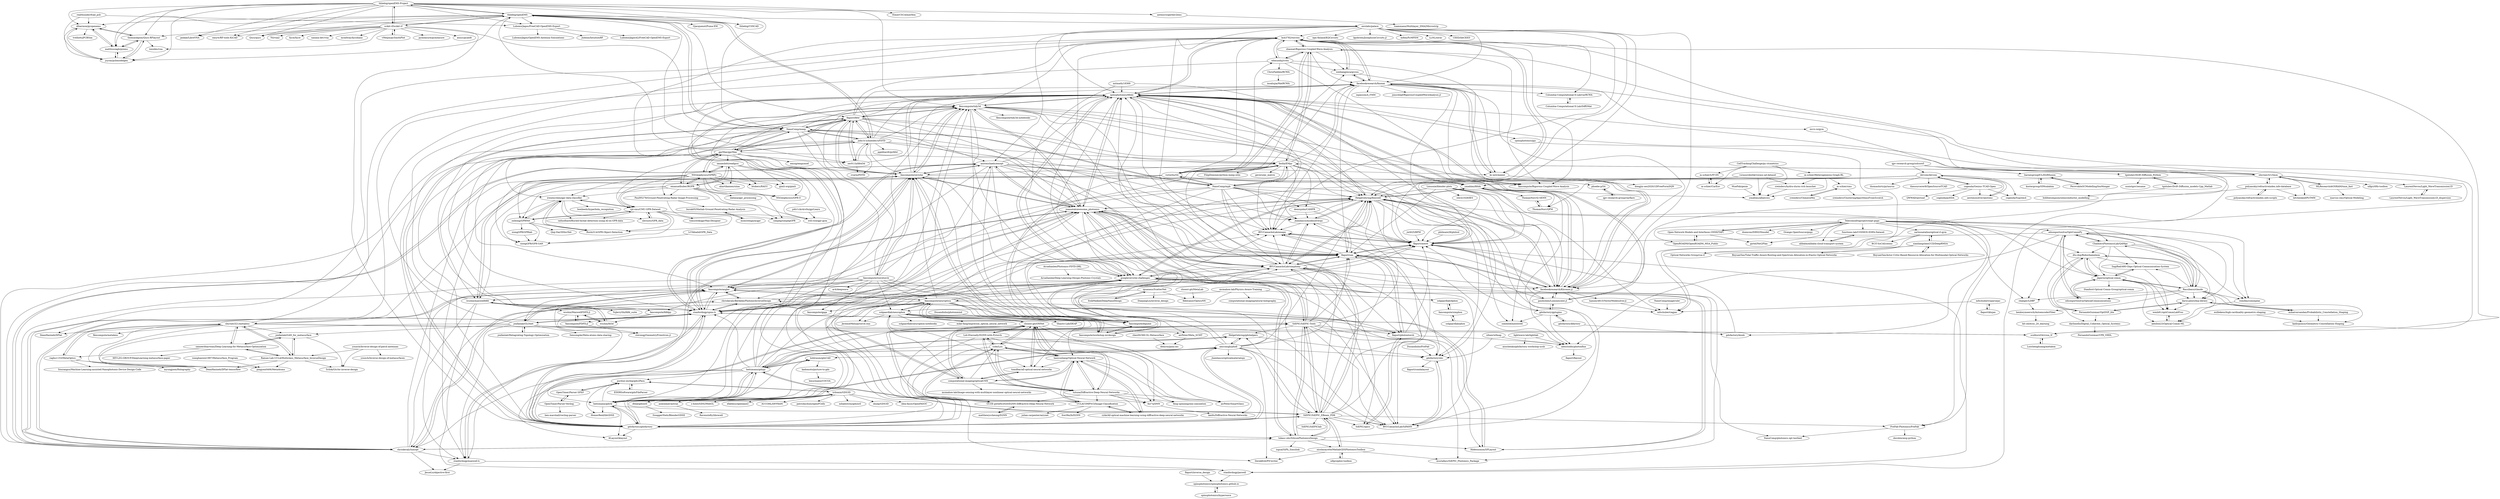 digraph G {
"thliebig/openEMS-Project" -> "thliebig/openEMS"
"thliebig/openEMS-Project" -> "LubomirJagos/FreeCAD-OpenEMS-Export"
"thliebig/openEMS-Project" -> "dlharmon/pyopenems"
"thliebig/openEMS-Project" -> "antmicro/gerber2ems"
"thliebig/openEMS-Project" -> "thomaslepoix/Qucs-RFlayout"
"thliebig/openEMS-Project" -> "matthuszagh/pyems"
"thliebig/openEMS-Project" -> "jcyrax/pcbmodelgen"
"thliebig/openEMS-Project" -> "thliebig/CSXCAD"
"thliebig/openEMS-Project" -> "Qucs/qucs" ["e"=1]
"thliebig/openEMS-Project" -> "scikit-rf/scikit-rf"
"thliebig/openEMS-Project" -> "flexcompute/tidy3d"
"thliebig/openEMS-Project" -> "jankae/LibreVNA" ["e"=1]
"thliebig/openEMS-Project" -> "easyw/RF-tools-KiCAD" ["e"=1]
"thliebig/openEMS-Project" -> "NanoComp/meep"
"thliebig/openEMS-Project" -> "ElmerCSC/elmerfem" ["e"=1]
"zhaonat/Rigorous-Coupled-Wave-Analysis" -> "edmundsj/rcwa"
"zhaonat/Rigorous-Coupled-Wave-Analysis" -> "kch3782/torcwa"
"zhaonat/Rigorous-Coupled-Wave-Analysis" -> "victorliu/S4"
"zhaonat/Rigorous-Coupled-Wave-Analysis" -> "fancompute/Rigorous-Coupled-Wave-Analysis"
"zhaonat/Rigorous-Coupled-Wave-Analysis" -> "weiliangjinca/grcwa"
"zhaonat/Rigorous-Coupled-Wave-Analysis" -> "lbolla/EMpy"
"zhaonat/Rigorous-Coupled-Wave-Analysis" -> "facebookresearch/fmmax"
"flaport/fdtd" -> "fancompute/ceviche"
"flaport/fdtd" -> "NanoComp/meep"
"flaport/fdtd" -> "flexcompute/tidy3d"
"flaport/fdtd" -> "joamatab/awesome_photonics"
"flaport/fdtd" -> "spinsphotonics/fdtdz"
"flaport/fdtd" -> "gdsfactory/gdsfactory"
"flaport/fdtd" -> "john-b-schneider/uFDTD"
"flaport/fdtd" -> "zer011b/fdtd3d"
"flaport/fdtd" -> "gprMax/gprMax"
"flaport/fdtd" -> "kch3782/torcwa"
"flaport/fdtd" -> "stanfordnqp/spins-b"
"flaport/fdtd" -> "lbolla/EMpy"
"flaport/fdtd" -> "facebookresearch/fmmax"
"flaport/fdtd" -> "HelgeGehring/femwell"
"flaport/fdtd" -> "anstmichaels/emopt"
"NanoComp/meep" -> "flaport/fdtd"
"NanoComp/meep" -> "NanoComp/mpb"
"NanoComp/meep" -> "fancompute/ceviche"
"NanoComp/meep" -> "stanfordnqp/spins-b"
"NanoComp/meep" -> "flexcompute/tidy3d"
"NanoComp/meep" -> "john-b-schneider/uFDTD"
"NanoComp/meep" -> "joamatab/awesome_photonics"
"NanoComp/meep" -> "gdsfactory/gdsfactory"
"NanoComp/meep" -> "gprMax/gprMax"
"NanoComp/meep" -> "chriskeraly/lumopt"
"NanoComp/meep" -> "spinsphotonics/fdtdz"
"NanoComp/meep" -> "thliebig/openEMS"
"NanoComp/meep" -> "fancompute/angler"
"NanoComp/meep" -> "heitzmann/gdstk"
"NanoComp/meep" -> "SiEPIC/SiEPIC_EBeam_PDK"
"jcyrax/pcbmodelgen" -> "dlharmon/pyopenems"
"jcyrax/pcbmodelgen" -> "thomaslepoix/Qucs-RFlayout"
"jcyrax/pcbmodelgen" -> "matthuszagh/pyems"
"thomaslepoix/Qucs-RFlayout" -> "matthuszagh/pyems"
"thomaslepoix/Qucs-RFlayout" -> "dlharmon/pyopenems"
"thomaslepoix/Qucs-RFlayout" -> "jcyrax/pcbmodelgen"
"thomaslepoix/Qucs-RFlayout" -> "loxodes/vna" ["e"=1]
"dlharmon/pyopenems" -> "jcyrax/pcbmodelgen"
"dlharmon/pyopenems" -> "thomaslepoix/Qucs-RFlayout"
"dlharmon/pyopenems" -> "tvelliott/jPCBSim"
"dlharmon/pyopenems" -> "matthuszagh/pyems"
"fancompute/neuroptica" -> "solgaardlab/neurophox"
"fancompute/neuroptica" -> "closest-git/ONNet"
"fancompute/neuroptica" -> "tomdbar/all-optical-neural-networks"
"fancompute/neuroptica" -> "computational-imaging/opticalCNN"
"fancompute/neuroptica" -> "JeremieMelo/pytorch-onn" ["e"=1]
"fancompute/neuroptica" -> "fancompute/angler"
"fancompute/neuroptica" -> "haoyunliang/Optical-Neural-Network"
"fancompute/neuroptica" -> "chriskeraly/lumopt"
"fancompute/neuroptica" -> "fancompute/ceviche"
"fancompute/neuroptica" -> "fancompute/qpga"
"fancompute/neuroptica" -> "google/ceviche-challenges"
"fancompute/neuroptica" -> "Shastri-Lab/DEAP"
"fancompute/neuroptica" -> "flaport/photontorch"
"fancompute/neuroptica" -> "BYUCamachoLab/simphony"
"fancompute/neuroptica" -> "BYUCamachoLab/SiPANN"
"flaport/photontorch" -> "flaport/sax"
"flaport/photontorch" -> "alexsludds/photonflux"
"flaport/photontorch" -> "SiEPIC/opics"
"flaport/photontorch" -> "flaport/meow"
"solgaardlab/neurophox" -> "fancompute/neuroptica"
"solgaardlab/neurophox" -> "solgaardlab/neurophox-notebooks"
"solgaardlab/neurophox" -> "tomdbar/all-optical-neural-networks"
"solgaardlab/neurophox" -> "mike-fang/imprecise_optical_neural_network"
"solgaardlab/neurophox" -> "closest-git/ONNet"
"solgaardlab/neurophox" -> "flaport/photontorch"
"solgaardlab/neurophox" -> "JeremieMelo/pytorch-onn" ["e"=1]
"solgaardlab/neurophox" -> "Shastri-Lab/DEAP"
"solgaardlab/neurophox" -> "BYUCamachoLab/SiPANN"
"fancompute/ceviche" -> "fancompute/workshop-invdesign"
"fancompute/ceviche" -> "flexcompute/tidy3d"
"fancompute/ceviche" -> "google/ceviche-challenges"
"fancompute/ceviche" -> "stanfordnqp/spins-b"
"fancompute/ceviche" -> "fancompute/angler"
"fancompute/ceviche" -> "flaport/fdtd"
"fancompute/ceviche" -> "spinsphotonics/fdtdz"
"fancompute/ceviche" -> "joamatab/awesome_photonics"
"fancompute/ceviche" -> "fancompute/legume"
"fancompute/ceviche" -> "facebookresearch/fmmax"
"fancompute/ceviche" -> "wsshin/maxwellfdfd"
"fancompute/ceviche" -> "stanfordnqp/maxwell-b"
"fancompute/ceviche" -> "fancompute/wavetorch"
"fancompute/ceviche" -> "anstmichaels/emopt"
"fancompute/ceviche" -> "ymahlau/fdtdx"
"fancompute/wavetorch" -> "fancompute/ceviche"
"fancompute/wavetorch" -> "fancompute/angler"
"fancompute/wavetorch" -> "stanfordnqp/spins-b"
"fancompute/wavetorch" -> "fancompute/workshop-invdesign"
"fancompute/wavetorch" -> "flexcompute/tidy3d"
"fancompute/wavetorch" -> "fancompute/neuroptica"
"fancompute/wavetorch" -> "fancompute/legume"
"fancompute/wavetorch" -> "solgaardlab/neurophox"
"fancompute/wavetorch" -> "jonfanlab/GLOnet"
"fancompute/wavetorch" -> "flaport/fdtd"
"fancompute/wavetorch" -> "chriskeraly/lumopt"
"fancompute/wavetorch" -> "anstmichaels/emopt"
"fancompute/wavetorch" -> "fancompute/qpga"
"fancompute/wavetorch" -> "fancompute/fdfdpy"
"fancompute/wavetorch" -> "ar4/deepwave" ["e"=1]
"NSGeophysics/GPRPy" -> "emanuelhuber/RGPR"
"NSGeophysics/GPRPy" -> "iannesbitt/readgssi"
"NSGeophysics/GPRPy" -> "rpl-cmu/CMU-GPR-Dataset"
"NSGeophysics/GPRPy" -> "gprMax/gprMax"
"NSGeophysics/GPRPy" -> "zxleong/GPRNet"
"NSGeophysics/GPRPy" -> "NSGeophysics/GPR-O"
"NSGeophysics/GPRPy" -> "irenexychen/gpr-data-classifier"
"NSGeophysics/GPRPy" -> "simpeg/simpegGPR"
"NSGeophysics/GPRPy" -> "ahartikainen/siina"
"NSGeophysics/GPRPy" -> "Paul95278/Ground-Penetrating-Radar-Image-Processing"
"NSGeophysics/GPRPy" -> "btobers/RAGU"
"NSGeophysics/GPRPy" -> "xiongGPR/GPR-GAN"
"NSGeophysics/GPRPy" -> "gimli-org/gimli" ["e"=1]
"Paul95278/Ground-Penetrating-Radar-Image-Processing" -> "Rushi314/GPR-Object-Detection"
"Paul95278/Ground-Penetrating-Radar-Image-Processing" -> "burak05/Matlab-Ground-Penetrating-Radar-Analysis"
"lukasc-ubc/SiliconPhotonicsDesign" -> "SiEPIC/SiEPIC_EBeam_PDK"
"lukasc-ubc/SiliconPhotonicsDesign" -> "SiEPIC/SiEPIC-Tools"
"lukasc-ubc/SiliconPhotonicsDesign" -> "joamatab/awesome_photonics"
"lukasc-ubc/SiliconPhotonicsDesign" -> "HelgeGehring/femwell"
"lukasc-ubc/SiliconPhotonicsDesign" -> "isgcal/SiPh_Simulink"
"lukasc-ubc/SiliconPhotonicsDesign" -> "chriskeraly/lumopt"
"lukasc-ubc/SiliconPhotonicsDesign" -> "nicolasayotte/MatlabGDSPhotonicsToolbox"
"lukasc-ubc/SiliconPhotonicsDesign" -> "Hideousmon/SPLayout"
"jonfanlab/GLOnet" -> "jonfanlab/Metagrating-Topology-Optimization"
"jonfanlab/GLOnet" -> "jonfanlab/GAN_for_metasurface"
"jonfanlab/GLOnet" -> "SensongAn/Meta-atoms-data-sharing"
"jonfanlab/GLOnet" -> "stanfordnqp/spins-b"
"jonfanlab/GLOnet" -> "fancompute/angler"
"jonfanlab/GLOnet" -> "stanfordnqp/maxwell-b"
"jonfanlab/GLOnet" -> "scolburn54/rcwa_tf"
"jonfanlab/GLOnet" -> "DeanHazineh/DFlat-tensorflow" ["e"=1]
"jonfanlab/GLOnet" -> "kch3782/torcwa"
"NanoComp/mpb" -> "flaport/sax"
"NanoComp/mpb" -> "victorliu/S4"
"NanoComp/mpb" -> "flaport/meow"
"NanoComp/mpb" -> "fancompute/legume"
"NanoComp/mpb" -> "BYUCamachoLab/emepy"
"NanoComp/mpb" -> "NanoComp/meep"
"NanoComp/mpb" -> "BYUCamachoLab/simphony"
"NanoComp/mpb" -> "HelgeGehring/femwell"
"NanoComp/mpb" -> "facebookresearch/Khronos.jl"
"NanoComp/mpb" -> "stanfordnqp/spins-b"
"NanoComp/mpb" -> "jtambasco/modesolverpy"
"NanoComp/mpb" -> "fancompute/angler"
"NanoComp/mpb" -> "demisjohn/CAMFR"
"NanoComp/mpb" -> "spinsphotonics/fdtdz"
"NanoComp/mpb" -> "lbolla/EMpy"
"SiEPIC/SiEPIC-Tools" -> "SiEPIC/SiEPIC_EBeam_PDK"
"SiEPIC/SiEPIC-Tools" -> "BYUCamachoLab/simphony"
"SiEPIC/SiEPIC-Tools" -> "joamatab/awesome_photonics"
"SiEPIC/SiEPIC-Tools" -> "lukasc-ubc/SiliconPhotonicsDesign"
"SiEPIC/SiEPIC-Tools" -> "gdsfactory/gdsfactory"
"SiEPIC/SiEPIC-Tools" -> "DerekK44/PICwriter"
"SiEPIC/SiEPIC-Tools" -> "HelgeGehring/femwell"
"SiEPIC/SiEPIC-Tools" -> "stanfordnqp/spins-b"
"SiEPIC/SiEPIC-Tools" -> "flaport/sax"
"SiEPIC/SiEPIC-Tools" -> "mustafacc/SiEPIC_Photonics_Package"
"SiEPIC/SiEPIC-Tools" -> "Hideousmon/SPLayout"
"SiEPIC/SiEPIC-Tools" -> "HelgeGehring/gdshelpers"
"SiEPIC/SiEPIC-Tools" -> "BYUCamachoLab/SiPANN"
"SiEPIC/SiEPIC-Tools" -> "flaport/photontorch"
"SiEPIC/SiEPIC-Tools" -> "spinsphotonics/fdtdz"
"stanfordnqp/spins-b" -> "chriskeraly/lumopt"
"stanfordnqp/spins-b" -> "stanfordnqp/maxwell-b"
"stanfordnqp/spins-b" -> "fancompute/angler"
"stanfordnqp/spins-b" -> "joamatab/awesome_photonics"
"stanfordnqp/spins-b" -> "fancompute/ceviche"
"stanfordnqp/spins-b" -> "google/ceviche-challenges"
"stanfordnqp/spins-b" -> "spinsphotonics/fdtdz"
"stanfordnqp/spins-b" -> "anstmichaels/emopt"
"stanfordnqp/spins-b" -> "flexcompute/tidy3d"
"stanfordnqp/spins-b" -> "chriskeraly/BerkeleyPhotonicInverseDesign"
"stanfordnqp/spins-b" -> "jonfanlab/GLOnet"
"stanfordnqp/spins-b" -> "fancompute/legume"
"stanfordnqp/spins-b" -> "gdsfactory/gdsfactory"
"stanfordnqp/spins-b" -> "BYUCamachoLab/simphony"
"stanfordnqp/spins-b" -> "SiEPIC/SiEPIC-Tools"
"fancompute/angler" -> "stanfordnqp/spins-b"
"fancompute/angler" -> "chriskeraly/BerkeleyPhotonicInverseDesign"
"fancompute/angler" -> "google/ceviche-challenges"
"fancompute/angler" -> "chriskeraly/lumopt"
"fancompute/angler" -> "fancompute/ceviche"
"fancompute/angler" -> "stanfordnqp/maxwell-b"
"fancompute/angler" -> "jonfanlab/GLOnet"
"fancompute/angler" -> "fancompute/workshop-invdesign"
"fancompute/angler" -> "wsshin/maxwellfdfd"
"fancompute/angler" -> "fancompute/neuroptica"
"fancompute/angler" -> "joamatab/awesome_photonics"
"BYUCamachoLab/SiPANN" -> "gdsfactory/ubc"
"BYUCamachoLab/simphony" -> "flaport/sax"
"BYUCamachoLab/simphony" -> "flaport/meow"
"BYUCamachoLab/simphony" -> "BYUCamachoLab/emepy"
"BYUCamachoLab/simphony" -> "BYUCamachoLab/SiPANN"
"BYUCamachoLab/simphony" -> "HelgeGehring/femwell"
"BYUCamachoLab/simphony" -> "SiEPIC/opics"
"BYUCamachoLab/simphony" -> "joamatab/awesome_photonics"
"BYUCamachoLab/simphony" -> "jtambasco/modesolverpy"
"BYUCamachoLab/simphony" -> "flaport/photontorch"
"BYUCamachoLab/simphony" -> "facebookresearch/Khronos.jl"
"BYUCamachoLab/simphony" -> "google/ceviche-challenges"
"BYUCamachoLab/simphony" -> "spinsphotonics/fdtdz"
"BYUCamachoLab/simphony" -> "mustafacc/SiEPIC_Photonics_Package"
"HelgeGehring/gdshelpers" -> "amccaugh/phidl"
"HelgeGehring/gdshelpers" -> "heitzmann/gdspy"
"HelgeGehring/gdshelpers" -> "gdsfactory/ubc"
"anstmichaels/emopt" -> "BYUCamachoLab/emepy"
"anstmichaels/emopt" -> "stanfordnqp/spins-b"
"anstmichaels/emopt" -> "jtambasco/modesolverpy"
"anstmichaels/emopt" -> "flaport/sax"
"anstmichaels/emopt" -> "spinsphotonics/fdtdz"
"anstmichaels/emopt" -> "facebookresearch/Khronos.jl"
"anstmichaels/emopt" -> "kc-ml2/meent"
"anstmichaels/emopt" -> "BYUCamachoLab/simphony"
"anstmichaels/emopt" -> "fancompute/legume"
"anstmichaels/emopt" -> "chriskeraly/lumopt"
"anstmichaels/emopt" -> "joamatab/awesome_photonics"
"anstmichaels/emopt" -> "fancompute/ceviche"
"anstmichaels/emopt" -> "chriskeraly/BerkeleyPhotonicInverseDesign"
"anstmichaels/emopt" -> "google/ceviche-challenges"
"chriskeraly/BerkeleyPhotonicInverseDesign" -> "chriskeraly/lumopt"
"chriskeraly/BerkeleyPhotonicInverseDesign" -> "Hideousmon/SPLayout"
"chriskeraly/BerkeleyPhotonicInverseDesign" -> "fancompute/angler"
"chriskeraly/BerkeleyPhotonicInverseDesign" -> "google/ceviche-challenges"
"chriskeraly/BerkeleyPhotonicInverseDesign" -> "stanfordnqp/spins-b"
"OpenTimer/Parser-SPEF" -> "OpenTimer/Parser-Verilog"
"OpenTimer/Parser-SPEF" -> "purdue-onchip/gds2Para"
"OpenTimer/Parser-Verilog" -> "OpenTimer/Parser-SPEF"
"OpenTimer/Parser-Verilog" -> "ben-marshall/verilog-parser" ["e"=1]
"zameerbharwani/Deep-Learning-for-Metasurface-Optimization" -> "jonfanlab/GAN_for_metasurface"
"zameerbharwani/Deep-Learning-for-Metasurface-Optimization" -> "Raman-Lab-UCLA/Multiclass_Metasurface_InverseDesign"
"zameerbharwani/Deep-Learning-for-Metasurface-Optimization" -> "sbyrnes321/metalens"
"zameerbharwani/Deep-Learning-for-Metasurface-Optimization" -> "HIT-LZG-GROUP/DeepLearning-metasurface-paper"
"zameerbharwani/Deep-Learning-for-Metasurface-Optimization" -> "raghu1153/MetaOptics"
"qpv-research-group/rayflare" -> "phoebe-p/S4"
"stanfordnqp/maxwell-b" -> "stanfordnqp/spins-b"
"stanfordnqp/maxwell-b" -> "JesseLu/objective-first"
"stanfordnqp/maxwell-b" -> "stanfordnqp/jaxwell"
"irenexychen/gpr-data-classifier" -> "rpl-cmu/CMU-GPR-Dataset"
"irenexychen/gpr-data-classifier" -> "Rushi314/GPR-Object-Detection"
"irenexychen/gpr-data-classifier" -> "xiongGPR/GPR-GAN"
"irenexychen/gpr-data-classifier" -> "zxleong/GPRNet"
"irenexychen/gpr-data-classifier" -> "rathodhare/Buried-threat-detection-using-AI-on-GPR-data"
"irenexychen/gpr-data-classifier" -> "ubriustc/GPR_data"
"irenexychen/gpr-data-classifier" -> "lweileeds/hyperbola_recognition"
"computational-imaging/opticalCNN" -> "tomdbar/all-optical-neural-networks"
"computational-imaging/opticalCNN" -> "closest-git/ONNet"
"computational-imaging/opticalCNN" -> "haoyunliang/Optical-Neural-Network"
"computational-imaging/opticalCNN" -> "fancompute/neuroptica"
"computational-imaging/opticalCNN" -> "mcmahon-lab/Image-sensing-with-multilayer-nonlinear-optical-neural-networks"
"computational-imaging/opticalCNN" -> "cz4e/Lyn"
"computational-imaging/opticalCNN" -> "solgaardlab/neurophox"
"computational-imaging/opticalCNN" -> "tutuna/Diffractive-Deep-Neural-Networks"
"computational-imaging/opticalCNN" -> "Kir7a/DNN"
"lightwave-lab/lightlab" -> "alexsludds/photonflux"
"lightwave-lab/lightlab" -> "aisichenko/gdsfactory-workshop-ucsb"
"qpv-research-group/solcore5" -> "barnesgroupICL/Driftfusion"
"qpv-research-group/solcore5" -> "devsim/devsim"
"qpv-research-group/solcore5" -> "tgolubev/Drift-Diffusion_Python"
"UCLACOMPSCI/Image-Classification" -> "cz4e/Lyn"
"UCLACOMPSCI/Image-Classification" -> "cz4e/All-optical-machine-learning-using-diffractive-deep-neural-networks"
"UCLACOMPSCI/Image-Classification" -> "haoyunliang/Optical-Neural-Network"
"UCLACOMPSCI/Image-Classification" -> "closest-git/ONNet"
"UCLACOMPSCI/Image-Classification" -> "0ce38a2b/D2NN"
"UCLACOMPSCI/Image-Classification" -> "julian-carpenter/airynet"
"closest-git/MetaLab" -> "fidelcanor/OpticsNN"
"BoyuanYan/Actor-Critic-Based-Resource-Allocation-for-Multimodal-Optical-Networks" -> "xiaoliangchenUCD/DeepRMSA"
"solgaardlab/phox" -> "fancompute/simphox"
"cz4e/Lyn" -> "closest-git/ONNet"
"cz4e/Lyn" -> "UCLACOMPSCI/Image-Classification"
"cz4e/Lyn" -> "haoyunliang/Optical-Neural-Network"
"cz4e/Lyn" -> "tutuna/Diffractive-Deep-Neural-Networks"
"cz4e/Lyn" -> "GUZE-gwhifw2020/D2NN-Diffractive-Deep-Neural-Network"
"cz4e/Lyn" -> "airPeter/SmartGlass"
"cz4e/Lyn" -> "Loli-Eternally/D2NN-with-Pytorch"
"cz4e/All-optical-machine-learning-using-diffractive-deep-neural-networks" -> "UCLACOMPSCI/Image-Classification"
"cz4e/All-optical-machine-learning-using-diffractive-deep-neural-networks" -> "haoyunliang/Optical-Neural-Network"
"iguanaus/ScatterNet" -> "ItzikMalkiel/DeepNanoDesign"
"iguanaus/ScatterNet" -> "fidelcanor/OpticsNN"
"iguanaus/ScatterNet" -> "DianjingLiu/inverse_design"
"iguanaus/ScatterNet" -> "chriskeraly/BerkeleyPhotonicInverseDesign"
"ItzikMalkiel/DeepNanoDesign" -> "iguanaus/ScatterNet"
"ChalmersPhotonicsLab/QAMpy" -> "dtu-dsp/Robochameleon"
"ChalmersPhotonicsLab/QAMpy" -> "edsonportosilva/OptiCommPy"
"ChalmersPhotonicsLab/QAMpy" -> "dario-pilori/dsp-library"
"ChalmersPhotonicsLab/QAMpy" -> "SagiRad/480-Gbps-Optical-Communication-System"
"ChalmersPhotonicsLab/QAMpy" -> "jkperin/optical-comm"
"ChalmersPhotonicsLab/QAMpy" -> "remifan/commplax"
"wenh81/optiCommLabProc" -> "alexbox23/Optical-Comm-ML"
"dario-pilori/dsp-library" -> "FernandoGuiomar/OptDSP_lite"
"dario-pilori/dsp-library" -> "mihaivarsandan/Probabilistic_Constellation_Shaping"
"dario-pilori/dsp-library" -> "wenh81/optiCommLabProc"
"Rassibassi/claude" -> "alexbox23/Optical-Comm-ML"
"Rassibassi/claude" -> "dtu-dsp/Robochameleon"
"Rassibassi/claude" -> "jkperin/optical-comm"
"Rassibassi/claude" -> "remifan/commplax"
"Rassibassi/claude" -> "henkwymeersch/AutoencoderFiber"
"Rassibassi/claude" -> "SagiRad/480-Gbps-Optical-Communication-System"
"Rassibassi/claude" -> "mihaivarsandan/Probabilistic_Constellation_Shaping"
"Rassibassi/claude" -> "dario-pilori/dsp-library"
"Rassibassi/claude" -> "edsonportosilva/OpticalCommunications"
"Rassibassi/claude" -> "chaeger/LDBP"
"Rassibassi/claude" -> "edsonportosilva/OptiCommPy"
"Rassibassi/claude" -> "ChalmersPhotonicsLab/QAMpy"
"Rassibassi/claude" -> "kadirgumus/Geometric-Constellation-Shaping"
"wsshin/fd3d" -> "wsshin/MaxwellFDFD.jl"
"wsshin/fd3d" -> "wsshin/maxwellfdfd"
"xiaoliangchenUCD/DeepRMSA" -> "carlosnatalino/optical-rl-gym"
"xiaoliangchenUCD/DeepRMSA" -> "BoyuanYan/Actor-Critic-Based-Resource-Allocation-for-Multimodal-Optical-Networks"
"xiaoliangchenUCD/DeepRMSA" -> "BoyuanYan/Tidal-Traffic-Aware-Routing-and-Spectrum-Allocation-in-Elastic-Optical-Networks"
"xiaoliangchenUCD/DeepRMSA" -> "Optical-Networks-Group/rsa-rl"
"fancompute/legume" -> "fancompute/workshop-invdesign"
"fancompute/legume" -> "BYUCamachoLab/emepy"
"fancompute/legume" -> "flaport/meow"
"kadomoto/picture-to-gds" -> "bmurmann/COCOA"
"purdue-onchip/gds2Para" -> "EDDRSoftware/gdsFileParser"
"purdue-onchip/gds2Para" -> "OpenTimer/Parser-SPEF"
"purdue-onchip/gds2Para" -> "HomerReid/libGDSII"
"purdue-onchip/gds2Para" -> "trilomix/GDS3D"
"chriskeraly/lumopt" -> "chriskeraly/BerkeleyPhotonicInverseDesign"
"chriskeraly/lumopt" -> "stanfordnqp/spins-b"
"chriskeraly/lumopt" -> "fancompute/angler"
"chriskeraly/lumopt" -> "google/ceviche-challenges"
"chriskeraly/lumopt" -> "stanfordnqp/maxwell-b"
"chriskeraly/lumopt" -> "anstmichaels/emopt"
"chriskeraly/lumopt" -> "fancompute/ceviche"
"chriskeraly/lumopt" -> "lukasc-ubc/SiliconPhotonicsDesign"
"chriskeraly/lumopt" -> "JesseLu/objective-first"
"LaurentNevou/Light_WaveTransmission1D" -> "LaurentNevou/Light_WaveTransmission1D_dispersion"
"fancompute/fdfdpy" -> "fancompute/FDFD.jl"
"fancompute/fdfdpy" -> "wsshin/fd3d"
"alexbox23/Optical-Comm-ML" -> "wenh81/optiCommLabProc"
"iannesbitt/readgssi" -> "emanuelhuber/RGPR"
"iannesbitt/readgssi" -> "NSGeophysics/GPRPy"
"iannesbitt/readgssi" -> "NSGeophysics/GPR-O"
"iannesbitt/readgssi" -> "btobers/RAGU"
"iannesbitt/readgssi" -> "ahartikainen/siina"
"iannesbitt/readgssi" -> "will-rice/gpr-gym"
"wsshin/MaxwellFDFD.jl" -> "stevengj/GeometryPrimitives.jl"
"wsshin/MaxwellFDFD.jl" -> "fancompute/FDFD.jl"
"wsshin/MaxwellFDFD.jl" -> "wsshin/fd3d"
"MueFab/genie" -> "ymahlau/albatross"
"wanghanwei1997/Metasurface_Program" -> "pingyen0406/MetaAtoms"
"fancompute/FDFD.jl" -> "wsshin/MaxwellFDFD.jl"
"fancompute/FDFD.jl" -> "stevengj/GeometryPrimitives.jl"
"vMeijin/pySmithPlot" -> "scikit-rf/scikit-rf"
"barnesgroupICL/Driftfusion" -> "PerovskiteSCModelling/IonMonger"
"barnesgroupICL/Driftfusion" -> "kostergroup/SIMsalabim"
"hohlraum/gdsCAD" -> "heitzmann/gdspy"
"hohlraum/gdsCAD" -> "kadomoto/picture-to-gds"
"tgolubev/Drift-Diffusion_Python" -> "tgolubev/Drift-Diffusion_models-Cpp_Matlab"
"tgolubev/Drift-Diffusion_Python" -> "usnistgov/sesame"
"philmain28/philsol" -> "flaport/meow"
"henkwymeersch/AutoencoderFiber" -> "kit-cel/ecoc_20_learning"
"Dusandinho/photonmind" -> "Shastri-Lab/DEAP"
"heitzmann/gdstk" -> "heitzmann/gdspy"
"heitzmann/gdstk" -> "gdsfactory/gdsfactory"
"heitzmann/gdstk" -> "KLayout/klayout" ["e"=1]
"heitzmann/gdstk" -> "amccaugh/phidl"
"heitzmann/gdstk" -> "spinsphotonics/fdtdz"
"heitzmann/gdstk" -> "joamatab/awesome_photonics"
"heitzmann/gdstk" -> "flaport/sax"
"heitzmann/gdstk" -> "HelgeGehring/gdshelpers"
"heitzmann/gdstk" -> "trilomix/GDS3D"
"heitzmann/gdstk" -> "HelgeGehring/femwell"
"heitzmann/gdstk" -> "flexcompute/tidy3d"
"heitzmann/gdstk" -> "hohlraum/gdsCAD"
"heitzmann/gdstk" -> "purdue-onchip/gds2Para"
"heitzmann/gdstk" -> "SiEPIC/SiEPIC_EBeam_PDK"
"heitzmann/gdstk" -> "HomerReid/libGDSII"
"matthuszagh/pyems" -> "thomaslepoix/Qucs-RFlayout"
"matthuszagh/pyems" -> "dlharmon/pyopenems"
"matthuszagh/pyems" -> "jcyrax/pcbmodelgen"
"closest-git/ONNet" -> "haoyunliang/Optical-Neural-Network"
"closest-git/ONNet" -> "cz4e/Lyn"
"closest-git/ONNet" -> "tutuna/Diffractive-Deep-Neural-Networks"
"closest-git/ONNet" -> "UCLACOMPSCI/Image-Classification"
"closest-git/ONNet" -> "tomdbar/all-optical-neural-networks"
"closest-git/ONNet" -> "computational-imaging/opticalCNN"
"closest-git/ONNet" -> "solgaardlab/neurophox"
"closest-git/ONNet" -> "Loli-Eternally/D2NN-with-Pytorch"
"closest-git/ONNet" -> "Kir7a/DNN"
"closest-git/ONNet" -> "fancompute/neuroptica"
"closest-git/ONNet" -> "kaiifu/Diffractive-Neural-Networks"
"carlosnatalino/optical-rl-gym" -> "xiaoliangchenUCD/DeepRMSA"
"carlosnatalino/optical-rl-gym" -> "Optical-Networks-Group/rsa-rl"
"carlosnatalino/optical-rl-gym" -> "BCIT-SoCAS/ceons"
"victorliu/S4" -> "zhaonat/Rigorous-Coupled-Wave-Analysis"
"victorliu/S4" -> "weiliangjinca/grcwa"
"victorliu/S4" -> "lbolla/EMpy"
"victorliu/S4" -> "NanoComp/mpb"
"victorliu/S4" -> "facebookresearch/fmmax"
"victorliu/S4" -> "kch3782/torcwa"
"victorliu/S4" -> "fancompute/legume"
"victorliu/S4" -> "fancompute/Rigorous-Coupled-Wave-Analysis"
"victorliu/S4" -> "phoebe-p/S4"
"victorliu/S4" -> "wsshin/maxwellfdfd"
"victorliu/S4" -> "edmundsj/rcwa"
"victorliu/S4" -> "sbyrnes321/metalens"
"momwenga/acgpr" -> "burak05/Matlab-Ground-Penetrating-Radar-Analysis"
"joamatab/awesome_photonics" -> "HelgeGehring/femwell"
"joamatab/awesome_photonics" -> "gdsfactory/gdsfactory"
"joamatab/awesome_photonics" -> "BYUCamachoLab/simphony"
"joamatab/awesome_photonics" -> "spinsphotonics/fdtdz"
"joamatab/awesome_photonics" -> "stanfordnqp/spins-b"
"joamatab/awesome_photonics" -> "SiEPIC/SiEPIC_EBeam_PDK"
"joamatab/awesome_photonics" -> "flexcompute/tidy3d"
"joamatab/awesome_photonics" -> "fancompute/ceviche"
"joamatab/awesome_photonics" -> "SiEPIC/SiEPIC-Tools"
"joamatab/awesome_photonics" -> "lukasc-ubc/SiliconPhotonicsDesign"
"joamatab/awesome_photonics" -> "google/ceviche-challenges"
"joamatab/awesome_photonics" -> "flaport/sax"
"joamatab/awesome_photonics" -> "anstmichaels/emopt"
"joamatab/awesome_photonics" -> "jtambasco/modesolverpy"
"joamatab/awesome_photonics" -> "BYUCamachoLab/SiPANN"
"dteal/gdsiistl" -> "SwaggerNiels/BlenderGDSII"
"gdsfactory/ubc" -> "flaport/condalayout" ["e"=1]
"gdsfactory/ubc" -> "BYUCamachoLab/SiPANN"
"flaport/sax" -> "flaport/meow"
"flaport/sax" -> "BYUCamachoLab/emepy"
"flaport/sax" -> "flaport/photontorch"
"flaport/sax" -> "alexsludds/photonflux"
"flaport/sax" -> "facebookresearch/Khronos.jl"
"flaport/sax" -> "BYUCamachoLab/simphony"
"flaport/sax" -> "gdsfactory/ubc"
"flaport/sax" -> "HelgeGehring/femwell"
"gdsfactory/gdsfactory" -> "joamatab/awesome_photonics"
"gdsfactory/gdsfactory" -> "heitzmann/gdstk"
"gdsfactory/gdsfactory" -> "heitzmann/gdspy"
"gdsfactory/gdsfactory" -> "KLayout/klayout" ["e"=1]
"gdsfactory/gdsfactory" -> "HelgeGehring/femwell"
"gdsfactory/gdsfactory" -> "flaport/sax"
"gdsfactory/gdsfactory" -> "SiEPIC/SiEPIC-Tools"
"gdsfactory/gdsfactory" -> "spinsphotonics/fdtdz"
"gdsfactory/gdsfactory" -> "amccaugh/phidl"
"gdsfactory/gdsfactory" -> "stanfordnqp/spins-b"
"gdsfactory/gdsfactory" -> "flexcompute/tidy3d"
"gdsfactory/gdsfactory" -> "SiEPIC/SiEPIC_EBeam_PDK"
"gdsfactory/gdsfactory" -> "BYUCamachoLab/simphony"
"gdsfactory/gdsfactory" -> "lukasc-ubc/SiliconPhotonicsDesign"
"gdsfactory/gdsfactory" -> "flaport/fdtd"
"jonfanlab/Metagrating-Topology-Optimization" -> "jonfanlab/GLOnet"
"scolburn54/rcwa_tf" -> "Luochenghuang/metabox"
"edmundsj/rcwa" -> "zhaonat/Rigorous-Coupled-Wave-Analysis"
"edmundsj/rcwa" -> "kch3782/torcwa"
"edmundsj/rcwa" -> "fancompute/Rigorous-Coupled-Wave-Analysis"
"edmundsj/rcwa" -> "weiliangjinca/grcwa"
"edmundsj/rcwa" -> "sbyrnes321/metalens"
"edmundsj/rcwa" -> "ChrisFadden/RCWA"
"edmundsj/rcwa" -> "kc-ml2/meent"
"mitmath/18369" -> "google/ceviche-challenges"
"mitmath/18369" -> "spinsphotonics/fdtdz"
"mitmath/18369" -> "gdsfactory/ubc"
"LaurentNevou/Light_WaveTransmission1D_dispersion" -> "LaurentNevou/Light_WaveTransmission1D"
"PerovskiteSCModelling/IonMonger" -> "barnesgroupICL/Driftfusion"
"fancompute/workshop-invdesign" -> "fancompute/ceviche"
"fancompute/workshop-invdesign" -> "google/ceviche-challenges"
"fancompute/workshop-invdesign" -> "fancompute/legume"
"haoyunliang/Optical-Neural-Network" -> "closest-git/ONNet"
"haoyunliang/Optical-Neural-Network" -> "tutuna/Diffractive-Deep-Neural-Networks"
"haoyunliang/Optical-Neural-Network" -> "cz4e/Lyn"
"haoyunliang/Optical-Neural-Network" -> "UCLACOMPSCI/Image-Classification"
"haoyunliang/Optical-Neural-Network" -> "cz4e/All-optical-machine-learning-using-diffractive-deep-neural-networks"
"haoyunliang/Optical-Neural-Network" -> "Kir7a/DNN"
"haoyunliang/Optical-Neural-Network" -> "computational-imaging/opticalCNN"
"haoyunliang/Optical-Neural-Network" -> "airPeter/SmartGlass"
"haoyunliang/Optical-Neural-Network" -> "tomdbar/all-optical-neural-networks"
"FernandoGuiomar/OptDSP_lite" -> "dario-pilori/dsp-library"
"FernandoGuiomar/OptDSP_lite" -> "darlimello/Digital_Coherent_Optical_Systems"
"FernandoGuiomar/OptDSP_lite" -> "dtu-dsp/Robochameleon"
"SagiRad/480-Gbps-Optical-Communication-System" -> "jkperin/optical-comm"
"SagiRad/480-Gbps-Optical-Communication-System" -> "wenh81/optiCommLabProc"
"wsshin/maxwellfdfd" -> "wsshin/fd3d"
"wsshin/maxwellfdfd" -> "wsshin/MaxwellFDFD.jl"
"wsshin/maxwellfdfd" -> "YuJerryShi/fdfd_suite"
"wsshin/maxwellfdfd" -> "stanfordnqp/maxwell-b"
"wsshin/maxwellfdfd" -> "spinsphotonics/fdtdz"
"wsshin/maxwellfdfd" -> "fancompute/fdfdpy"
"wsshin/maxwellfdfd" -> "fancompute/ceviche"
"wsshin/maxwellfdfd" -> "fancompute/angler"
"wsshin/maxwellfdfd" -> "stanfordnqp/jaxwell"
"matthewyccheung/D2NN" -> "GUZE-gwhifw2020/D2NN-Diffractive-Deep-Neural-Network"
"chaeger/LDBP" -> "henkwymeersch/AutoencoderFiber"
"jonfanlab/GAN_for_metasurface" -> "zameerbharwani/Deep-Learning-for-Metasurface-Optimization"
"jonfanlab/GAN_for_metasurface" -> "Raman-Lab-UCLA/Multiclass_Metasurface_InverseDesign"
"jonfanlab/GAN_for_metasurface" -> "Srilok/GA-for-inverse-design"
"raghu1153/MetaOptics" -> "sbyrnes321/metalens"
"raghu1153/MetaOptics" -> "Sourangsu/Machine-Learning-assisted-Nanophotonic-Device-Design-Code"
"raghu1153/MetaOptics" -> "myungjoon/Holography"
"raghu1153/MetaOptics" -> "DeanHazineh/DFlat-tensorflow" ["e"=1]
"SiEPIC/opics" -> "flaport/photontorch"
"weiliangjinca/grcwa" -> "kch3782/torcwa"
"weiliangjinca/grcwa" -> "fancompute/Rigorous-Coupled-Wave-Analysis"
"weiliangjinca/grcwa" -> "facebookresearch/fmmax"
"ulfgri/gdsii-toolbox" -> "nicolasayotte/MatlabGDSPhotonicsToolbox"
"xlhaw/wfmap" -> "gdsfactory/ubc"
"xlhaw/wfmap" -> "alexsludds/photonflux"
"nicolasayotte/MatlabGDSPhotonicsToolbox" -> "ulfgri/gdsii-toolbox"
"nicolasayotte/MatlabGDSPhotonicsToolbox" -> "mustafacc/SiEPIC_Photonics_Package"
"nicolasayotte/MatlabGDSPhotonicsToolbox" -> "SiEPIC/SiEPIC_EBeam_PDK"
"nicolasayotte/MatlabGDSPhotonicsToolbox" -> "DerekK44/PICwriter"
"mihaivarsandan/Probabilistic_Constellation_Shaping" -> "dario-pilori/dsp-library"
"mihaivarsandan/Probabilistic_Constellation_Shaping" -> "kadirgumus/Geometric-Constellation-Shaping"
"zxleong/GPRNet" -> "xiongGPR/GPR-GAN"
"zxleong/GPRNet" -> "Qiqi-Dai/3DInvNet"
"zxleong/GPRNet" -> "irenexychen/gpr-data-classifier"
"zxleong/GPRNet" -> "Rushi314/GPR-Object-Detection"
"zxleong/GPRNet" -> "rpl-cmu/CMU-GPR-Dataset"
"zxleong/GPRNet" -> "xiongGPR/GPRlab"
"tomdbar/all-optical-neural-networks" -> "computational-imaging/opticalCNN"
"tomdbar/all-optical-neural-networks" -> "closest-git/ONNet"
"kostergroup/SIMsalabim" -> "barnesgroupICL/Driftfusion"
"fancompute/simphox" -> "solgaardlab/phox"
"fancompute/simphox" -> "solgaardlab/dphox"
"scikit-rf/scikit-rf" -> "thliebig/openEMS"
"scikit-rf/scikit-rf" -> "pymeasure/pymeasure" ["e"=1]
"scikit-rf/scikit-rf" -> "ansys/pyaedt" ["e"=1]
"scikit-rf/scikit-rf" -> "jankae/LibreVNA" ["e"=1]
"scikit-rf/scikit-rf" -> "Ttl/vna2" ["e"=1]
"scikit-rf/scikit-rf" -> "Qucs/qucs" ["e"=1]
"scikit-rf/scikit-rf" -> "vMeijin/pySmithPlot"
"scikit-rf/scikit-rf" -> "thliebig/openEMS-Project"
"scikit-rf/scikit-rf" -> "Xyce/Xyce" ["e"=1]
"scikit-rf/scikit-rf" -> "gdsfactory/gdsfactory"
"scikit-rf/scikit-rf" -> "loxodes/vna" ["e"=1]
"scikit-rf/scikit-rf" -> "xaxaxa-dev/vna" ["e"=1]
"scikit-rf/scikit-rf" -> "easyw/RF-tools-KiCAD" ["e"=1]
"scikit-rf/scikit-rf" -> "mradway/hycohanz" ["e"=1]
"scikit-rf/scikit-rf" -> "NanoComp/meep"
"thliebig/openEMS" -> "thliebig/openEMS-Project"
"thliebig/openEMS" -> "matthuszagh/pyems"
"thliebig/openEMS" -> "dlharmon/pyopenems"
"thliebig/openEMS" -> "jcyrax/pcbmodelgen"
"thliebig/openEMS" -> "thomaslepoix/Qucs-RFlayout"
"thliebig/openEMS" -> "LubomirJagos/FreeCAD-OpenEMS-Export"
"thliebig/openEMS" -> "NanoComp/meep"
"thliebig/openEMS" -> "thliebig/CSXCAD"
"thliebig/openEMS" -> "john-b-schneider/uFDTD"
"thliebig/openEMS" -> "flaport/fdtd"
"thliebig/openEMS" -> "scikit-rf/scikit-rf"
"thliebig/openEMS" -> "Gjacquenot/Puma-EM" ["e"=1]
"thliebig/openEMS" -> "Qucs/qucs" ["e"=1]
"thliebig/openEMS" -> "zer011b/fdtd3d"
"thliebig/openEMS" -> "awslabs/palace"
"heitzmann/gdspy" -> "heitzmann/gdstk"
"heitzmann/gdspy" -> "amccaugh/phidl"
"heitzmann/gdspy" -> "gdsfactory/gdsfactory"
"heitzmann/gdspy" -> "KLayout/klayout" ["e"=1]
"heitzmann/gdspy" -> "HelgeGehring/gdshelpers"
"heitzmann/gdspy" -> "hohlraum/gdsCAD"
"heitzmann/gdspy" -> "SiEPIC/SiEPIC_EBeam_PDK"
"heitzmann/gdspy" -> "joamatab/awesome_photonics"
"heitzmann/gdspy" -> "flaport/sax"
"heitzmann/gdspy" -> "BYUCamachoLab/simphony"
"heitzmann/gdspy" -> "spinsphotonics/fdtdz"
"heitzmann/gdspy" -> "purdue-onchip/gds2Para"
"heitzmann/gdspy" -> "SiEPIC/SiEPIC-Tools"
"heitzmann/gdspy" -> "stanfordnqp/spins-b"
"heitzmann/gdspy" -> "chriskeraly/lumopt"
"mcmahon-lab/Physics-Aware-Training" -> "fancompute/neuroptica"
"mcmahon-lab/Physics-Aware-Training" -> "solgaardlab/neurophox"
"mcmahon-lab/Physics-Aware-Training" -> "solgaardlab/dphox"
"mcmahon-lab/Physics-Aware-Training" -> "computational-imaging/neural-holography" ["e"=1]
"rpl-cmu/CMU-GPR-Dataset" -> "ubriustc/GPR_data"
"rpl-cmu/CMU-GPR-Dataset" -> "irenexychen/gpr-data-classifier"
"rpl-cmu/CMU-GPR-Dataset" -> "xiongGPR/GPR-GAN"
"rpl-cmu/CMU-GPR-Dataset" -> "Rushi314/GPR-Object-Detection"
"rpl-cmu/CMU-GPR-Dataset" -> "zxleong/GPRNet"
"rpl-cmu/CMU-GPR-Dataset" -> "simpeg/simpegGPR"
"rpl-cmu/CMU-GPR-Dataset" -> "rathodhare/Buried-threat-detection-using-AI-on-GPR-data"
"rpl-cmu/CMU-GPR-Dataset" -> "will-rice/gpr-gym"
"rpl-cmu/CMU-GPR-Dataset" -> "tomsiwek/gprMax-Designer"
"emanuelhuber/RGPR" -> "NSGeophysics/GPRPy"
"emanuelhuber/RGPR" -> "iannesbitt/readgssi"
"emanuelhuber/RGPR" -> "NSGeophysics/GPR-O"
"emanuelhuber/RGPR" -> "rpl-cmu/CMU-GPR-Dataset"
"emanuelhuber/RGPR" -> "zxleong/GPRNet"
"emanuelhuber/RGPR" -> "gprMax/gprMax"
"emanuelhuber/RGPR" -> "dabana/gpr_processing"
"emanuelhuber/RGPR" -> "irenexychen/gpr-data-classifier"
"emanuelhuber/RGPR" -> "Paul95278/Ground-Penetrating-Radar-Image-Processing"
"emanuelhuber/RGPR" -> "simpeg/simpegGPR"
"emanuelhuber/RGPR" -> "will-rice/gpr-gym"
"Rushi314/GPR-Object-Detection" -> "irenexychen/gpr-data-classifier"
"BYUCamachoLab/emepy" -> "flaport/meow"
"solgaardlab/dphox" -> "fancompute/simphox"
"flexcompute/tidy3d" -> "fancompute/ceviche"
"flexcompute/tidy3d" -> "google/ceviche-challenges"
"flexcompute/tidy3d" -> "spinsphotonics/fdtdz"
"flexcompute/tidy3d" -> "HelgeGehring/femwell"
"flexcompute/tidy3d" -> "flaport/sax"
"flexcompute/tidy3d" -> "joamatab/awesome_photonics"
"flexcompute/tidy3d" -> "stanfordnqp/spins-b"
"flexcompute/tidy3d" -> "facebookresearch/Khronos.jl"
"flexcompute/tidy3d" -> "BYUCamachoLab/simphony"
"flexcompute/tidy3d" -> "flaport/fdtd"
"flexcompute/tidy3d" -> "fancompute/legume"
"flexcompute/tidy3d" -> "flaport/meow"
"flexcompute/tidy3d" -> "kch3782/torcwa"
"flexcompute/tidy3d" -> "flexcompute/tidy3d-notebooks"
"flexcompute/tidy3d" -> "BYUCamachoLab/SiPANN"
"jkperin/optical-comm" -> "dtu-dsp/Robochameleon"
"jkperin/optical-comm" -> "SagiRad/480-Gbps-Optical-Communication-System"
"jkperin/optical-comm" -> "alexbox23/Optical-Comm-ML"
"jkperin/optical-comm" -> "edsonportosilva/OpticalCommunications"
"jkperin/optical-comm" -> "dario-pilori/dsp-library"
"jkperin/optical-comm" -> "wenh81/optiCommLabProc"
"jkperin/optical-comm" -> "Rassibassi/claude"
"jkperin/optical-comm" -> "Stanford-Optical-Comm-Group/optical-comm"
"MLResearchAtOSRAM/tmm_fast" -> "marcus-cmc/Optical-Modeling"
"MLResearchAtOSRAM/tmm_fast" -> "sbyrnes321/tmm"
"edsonportosilva/OpticalCommunications" -> "edsonportosilva/OptiCommPy"
"edsonportosilva/OpticalCommunications" -> "jkperin/optical-comm"
"stanfordnqp/jaxwell" -> "spinsphotonics/spinsphotonics.github.io"
"stanfordnqp/jaxwell" -> "flaport/meow"
"Raman-Lab-UCLA/Multiclass_Metasurface_InverseDesign" -> "zameerbharwani/Deep-Learning-for-Metasurface-Optimization"
"Raman-Lab-UCLA/Multiclass_Metasurface_InverseDesign" -> "jonfanlab/GAN_for_metasurface"
"Raman-Lab-UCLA/Multiclass_Metasurface_InverseDesign" -> "Srilok/GA-for-inverse-design"
"Raman-Lab-UCLA/Multiclass_Metasurface_InverseDesign" -> "sbyrnes321/metalens"
"Raman-Lab-UCLA/Multiclass_Metasurface_InverseDesign" -> "DeanHazineh/DFlat-tensorflow" ["e"=1]
"Raman-Lab-UCLA/Multiclass_Metasurface_InverseDesign" -> "pingyen0406/MetaAtoms"
"LubomirJagos/FreeCAD-OpenEMS-Export" -> "Juleinn/IntuitionRF"
"LubomirJagos/FreeCAD-OpenEMS-Export" -> "LubomirJagos42/FreeCAD-OpenEMS-Export"
"LubomirJagos/FreeCAD-OpenEMS-Export" -> "LubomirJagos/OpenEMS-Antenna-Simulations"
"Hideousmon/SPLayout" -> "chriskeraly/BerkeleyPhotonicInverseDesign"
"Hideousmon/SPLayout" -> "google/ceviche-challenges"
"flaport/klujax" -> "mfschubert/sparsejac"
"remifan/commplax" -> "alexbox23/Optical-Comm-ML"
"aziesemer/astran" -> "Ravenslofty/librecell"
"darlimello/Digital_Coherent_Optical_Systems" -> "FernandoGuiomar/CPR_VHDL"
"Columbia-Computational-X-Lab/DiffSMat" -> "Columbia-Computational-X-Lab/varRCWA"
"edsonportosilva/OptiCommPy" -> "edsonportosilva/OpticalCommunications"
"edsonportosilva/OptiCommPy" -> "ChalmersPhotonicsLab/QAMpy"
"edsonportosilva/OptiCommPy" -> "remifan/commplax"
"edsonportosilva/OptiCommPy" -> "flaport/meow"
"edsonportosilva/OptiCommPy" -> "jkperin/optical-comm"
"edsonportosilva/OptiCommPy" -> "alexsludds/photonflux"
"edsonportosilva/OptiCommPy" -> "dario-pilori/dsp-library"
"edsonportosilva/OptiCommPy" -> "Rassibassi/claude"
"edsonportosilva/OptiCommPy" -> "chaeger/LDBP"
"polyanskiy/refractiveindex.info-database" -> "polyanskiy/refractiveindex.info-scripts"
"polyanskiy/refractiveindex.info-database" -> "kitchenknif/PyTMM"
"polyanskiy/refractiveindex.info-database" -> "sbyrnes321/tmm"
"polyanskiy/refractiveindex.info-database" -> "facebookresearch/Khronos.jl"
"kch3782/torcwa" -> "facebookresearch/fmmax"
"kch3782/torcwa" -> "weiliangjinca/grcwa"
"kch3782/torcwa" -> "scolburn54/rcwa_tf"
"kch3782/torcwa" -> "kc-ml2/meent"
"kch3782/torcwa" -> "edmundsj/rcwa"
"kch3782/torcwa" -> "Columbia-Computational-X-Lab/varRCWA"
"kch3782/torcwa" -> "spinsphotonics/fdtdz"
"kch3782/torcwa" -> "fancompute/Rigorous-Coupled-Wave-Analysis"
"kch3782/torcwa" -> "airPeter/Meta_SCMT"
"kch3782/torcwa" -> "zhaonat/Rigorous-Coupled-Wave-Analysis"
"kch3782/torcwa" -> "DeanHazineh/DFlat" ["e"=1]
"gprMax/gprMax" -> "NSGeophysics/GPRPy"
"gprMax/gprMax" -> "emanuelhuber/RGPR"
"gprMax/gprMax" -> "NanoComp/meep"
"gprMax/gprMax" -> "flaport/fdtd"
"gprMax/gprMax" -> "iannesbitt/readgssi"
"gprMax/gprMax" -> "fancompute/ceviche"
"gprMax/gprMax" -> "zer011b/fdtd3d"
"gprMax/gprMax" -> "gimli-org/gimli" ["e"=1]
"gprMax/gprMax" -> "flexcompute/tidy3d"
"gprMax/gprMax" -> "john-b-schneider/uFDTD"
"gprMax/gprMax" -> "lbolla/EMpy"
"gprMax/gprMax" -> "emsig/empymod" ["e"=1]
"gprMax/gprMax" -> "rpl-cmu/CMU-GPR-Dataset"
"gprMax/gprMax" -> "thliebig/openEMS"
"gprMax/gprMax" -> "irenexychen/gpr-data-classifier"
"burak05/Matlab-Ground-Penetrating-Radar-Analysis" -> "momwenga/acgpr"
"Dusandinho/PreFab" -> "gdsfactory/ubc"
"SiEPIC/SiEPIC_EBeam_PDK" -> "SiEPIC/SiEPIC-Tools"
"SiEPIC/SiEPIC_EBeam_PDK" -> "joamatab/awesome_photonics"
"SiEPIC/SiEPIC_EBeam_PDK" -> "lukasc-ubc/SiliconPhotonicsDesign"
"SiEPIC/SiEPIC_EBeam_PDK" -> "nicolasayotte/MatlabGDSPhotonicsToolbox"
"SiEPIC/SiEPIC_EBeam_PDK" -> "BYUCamachoLab/simphony"
"SiEPIC/SiEPIC_EBeam_PDK" -> "BYUCamachoLab/SiPANN"
"SiEPIC/SiEPIC_EBeam_PDK" -> "HelgeGehring/femwell"
"SiEPIC/SiEPIC_EBeam_PDK" -> "PreFab-Photonics/PreFab"
"SiEPIC/SiEPIC_EBeam_PDK" -> "jtambasco/modesolverpy"
"SiEPIC/SiEPIC_EBeam_PDK" -> "flaport/sax"
"SiEPIC/SiEPIC_EBeam_PDK" -> "HelgeGehring/gdshelpers"
"SiEPIC/SiEPIC_EBeam_PDK" -> "gdsfactory/gdsfactory"
"SiEPIC/SiEPIC_EBeam_PDK" -> "SiEPIC/SiEPIClab"
"SiEPIC/SiEPIC_EBeam_PDK" -> "heitzmann/gdspy"
"SiEPIC/SiEPIC_EBeam_PDK" -> "SiEPIC/opics"
"google/ceviche-challenges" -> "spinsphotonics/fdtdz"
"google/ceviche-challenges" -> "NanoComp/photonics-opt-testbed"
"google/ceviche-challenges" -> "facebookresearch/Khronos.jl"
"google/ceviche-challenges" -> "BYUCamachoLab/SiPANN"
"google/ceviche-challenges" -> "flaport/meow"
"google/ceviche-challenges" -> "gdsfactory/ubc"
"google/ceviche-challenges" -> "BYUCamachoLab/emepy"
"google/ceviche-challenges" -> "HelgeGehring/femwell"
"google/ceviche-challenges" -> "fancompute/angler"
"google/ceviche-challenges" -> "Hideousmon/SPLayout"
"google/ceviche-challenges" -> "fancompute/workshop-invdesign"
"HelgeGehring/femwell" -> "flaport/meow"
"HelgeGehring/femwell" -> "spinsphotonics/fdtdz"
"HelgeGehring/femwell" -> "flaport/sax"
"HelgeGehring/femwell" -> "facebookresearch/Khronos.jl"
"HelgeGehring/femwell" -> "simbilod/meshwell"
"HelgeGehring/femwell" -> "BYUCamachoLab/simphony"
"HelgeGehring/femwell" -> "BYUCamachoLab/emepy"
"HelgeGehring/femwell" -> "joamatab/awesome_photonics"
"HelgeGehring/femwell" -> "gdsfactory/ubc"
"HelgeGehring/femwell" -> "paulxshen/Luminescent.jl"
"HelgeGehring/femwell" -> "gdsfactory/gplugins"
"HelgeGehring/femwell" -> "google/ceviche-challenges"
"HelgeGehring/femwell" -> "ymahlau/fdtdx"
"HelgeGehring/femwell" -> "gdsfactory/kweb"
"HelgeGehring/femwell" -> "jtambasco/modesolverpy"
"airPeter/Meta_SCMT" -> "demroz/pinn-ms"
"sbyrnes321/metalens" -> "zameerbharwani/Deep-Learning-for-Metasurface-Optimization"
"sbyrnes321/metalens" -> "raghu1153/MetaOptics"
"sbyrnes321/metalens" -> "jonfanlab/GAN_for_metasurface"
"sbyrnes321/metalens" -> "flexcompute/metalens"
"sbyrnes321/metalens" -> "Raman-Lab-UCLA/Multiclass_Metasurface_InverseDesign"
"sbyrnes321/metalens" -> "pingyen0406/MetaAtoms"
"sbyrnes321/metalens" -> "airPeter/Meta_SCMT"
"sbyrnes321/metalens" -> "DeanHazineh/DFlat-tensorflow" ["e"=1]
"sbyrnes321/metalens" -> "scolburn54/rcwa_tf"
"sbyrnes321/metalens" -> "DeanHazineh/DFlat" ["e"=1]
"sbyrnes321/metalens" -> "kch3782/torcwa"
"john-b-schneider/uFDTD" -> "zer011b/fdtd3d"
"john-b-schneider/uFDTD" -> "wsshin/maxwellfdfd"
"john-b-schneider/uFDTD" -> "NanoComp/meep"
"john-b-schneider/uFDTD" -> "flaport/fdtd"
"john-b-schneider/uFDTD" -> "spinsphotonics/fdtdz"
"john-b-schneider/uFDTD" -> "cvarin/FDTD"
"john-b-schneider/uFDTD" -> "flexcompute/tidy3d"
"john-b-schneider/uFDTD" -> "thliebig/openEMS"
"john-b-schneider/uFDTD" -> "fancompute/ceviche"
"john-b-schneider/uFDTD" -> "lbolla/EMpy"
"john-b-schneider/uFDTD" -> "chriskeraly/lumopt"
"john-b-schneider/uFDTD" -> "pgebhardt/pyfdtd"
"john-b-schneider/uFDTD" -> "NanoComp/mpb"
"john-b-schneider/uFDTD" -> "gprMax/gprMax"
"polyanskiy/refractiveindex.info-scripts" -> "polyanskiy/refractiveindex.info-database"
"lbolla/EMpy" -> "jtambasco/modesolverpy"
"lbolla/EMpy" -> "demisjohn/CAMFR"
"lbolla/EMpy" -> "victorliu/S4"
"lbolla/EMpy" -> "BYUCamachoLab/emepy"
"lbolla/EMpy" -> "FilipDominec/python-meep-utils"
"lbolla/EMpy" -> "BYUCamachoLab/simphony"
"lbolla/EMpy" -> "sbyrnes321/tmm"
"lbolla/EMpy" -> "zhaonat/Rigorous-Coupled-Wave-Analysis"
"lbolla/EMpy" -> "gevero/py_matrix"
"lbolla/EMpy" -> "flaport/meow"
"lbolla/EMpy" -> "facebookresearch/fmmax"
"lbolla/EMpy" -> "fancompute/legume"
"lbolla/EMpy" -> "NanoComp/mpb"
"lbolla/EMpy" -> "fancompute/ceviche"
"lbolla/EMpy" -> "HelgeGehring/femwell"
"zer011b/fdtd3d" -> "john-b-schneider/uFDTD"
"zer011b/fdtd3d" -> "spinsphotonics/fdtdz"
"zer011b/fdtd3d" -> "cvarin/FDTD"
"zer011b/fdtd3d" -> "flaport/fdtd"
"dtu-dsp/Robochameleon" -> "jkperin/optical-comm"
"dtu-dsp/Robochameleon" -> "wenh81/optiCommLabProc"
"dtu-dsp/Robochameleon" -> "FernandoGuiomar/OptDSP_lite"
"dtu-dsp/Robochameleon" -> "Rassibassi/claude"
"dtu-dsp/Robochameleon" -> "darlimello/Digital_Coherent_Optical_Systems"
"dtu-dsp/Robochameleon" -> "SagiRad/480-Gbps-Optical-Communication-System"
"Arcadianlee/Photonics-FDTD-DRL" -> "Arcadianlee/Deep-Learning-Design-Photonic-Crystals"
"Arcadianlee/Photonics-FDTD-DRL" -> "google/ceviche-challenges"
"GUZE-gwhifw2020/D2NN-Diffractive-Deep-Neural-Network" -> "matthewyccheung/D2NN"
"ChrisFadden/RCWA" -> "insaliujia/MatRCWA"
"creinders/ChimeraMix" -> "m-schier/cms"
"Open-Network-Models-and-Interfaces-ONMI/TAPI" -> "OpenROADM/OpenROADM_MSA_Public"
"Open-Network-Models-and-Interfaces-ONMI/TAPI" -> "girtel/Net2Plan"
"Open-Network-Models-and-Interfaces-ONMI/TAPI" -> "Telecominfraproject/oopt-gnpy"
"mfschubert/sparsejac" -> "flaport/klujax"
"mfschubert/sparsejac" -> "mfschubert/agjax"
"m-schier/cms" -> "creinders/ChimeraMix"
"m-schier/cms" -> "creinders/ClusteringAlgorithmsFromScratch"
"flaport/inverse_design" -> "spinsphotonics/spinsphotonics.github.io"
"gdsfactory/kweb" -> "flaport/meow"
"Linusnie/blender-plots" -> "flaport/meow"
"Linusnie/blender-plots" -> "facebookresearch/Khronos.jl"
"Linusnie/blender-plots" -> "simbilod/meshwell"
"Linusnie/blender-plots" -> "HelgeGehring/femwell"
"Linusnie/blender-plots" -> "mfschubert/agjax"
"Linusnie/blender-plots" -> "flaport/sax"
"Linusnie/blender-plots" -> "steve1029/IES"
"Linusnie/blender-plots" -> "PreFab-Photonics/PreFab"
"gdsfactory/kfactory" -> "gdsfactory/gplugins"
"gdsfactory/kfactory" -> "gdsfactory/kweb"
"awslabs/palace" -> "iqm-finland/KQCircuits" ["e"=1]
"awslabs/palace" -> "facebookresearch/Khronos.jl"
"awslabs/palace" -> "HelgeGehring/femwell"
"awslabs/palace" -> "kpobrien/JosephsonCircuits.jl" ["e"=1]
"awslabs/palace" -> "BYUCamachoLab/emepy"
"awslabs/palace" -> "mfem/PyMFEM" ["e"=1]
"awslabs/palace" -> "spinsphotonics/fdtdz"
"awslabs/palace" -> "facebookresearch/fmmax"
"awslabs/palace" -> "LLNL/serac" ["e"=1]
"awslabs/palace" -> "kch3782/torcwa"
"awslabs/palace" -> "flaport/meow"
"awslabs/palace" -> "flaport/sax"
"awslabs/palace" -> "heitzmann/gdstk"
"awslabs/palace" -> "CEED/libCEED" ["e"=1]
"awslabs/palace" -> "anstmichaels/emopt"
"kc-ml2/meent" -> "kch3782/torcwa"
"kc-ml2/meent" -> "facebookresearch/fmmax"
"kc-ml2/meent" -> "dongjin-seo2020/1DFreeFormDQN"
"Columbia-Computational-X-Lab/varRCWA" -> "Columbia-Computational-X-Lab/DiffSMat"
"tutuna/Diffractive-Deep-Neural-Networks" -> "Loli-Eternally/D2NN-with-Pytorch"
"tutuna/Diffractive-Deep-Neural-Networks" -> "haoyunliang/Optical-Neural-Network"
"tutuna/Diffractive-Deep-Neural-Networks" -> "closest-git/ONNet"
"tutuna/Diffractive-Deep-Neural-Networks" -> "cz4e/Lyn"
"tutuna/Diffractive-Deep-Neural-Networks" -> "Kir7a/DNN"
"tutuna/Diffractive-Deep-Neural-Networks" -> "UCLACOMPSCI/Image-Classification"
"tutuna/Diffractive-Deep-Neural-Networks" -> "airPeter/SmartGlass"
"tutuna/Diffractive-Deep-Neural-Networks" -> "feng-spinning/onn-simulation"
"tutuna/Diffractive-Deep-Neural-Networks" -> "GUZE-gwhifw2020/D2NN-Diffractive-Deep-Neural-Network"
"tutuna/Diffractive-Deep-Neural-Networks" -> "cz4e/All-optical-machine-learning-using-diffractive-deep-neural-networks"
"spinsphotonics/fdtdz" -> "facebookresearch/Khronos.jl"
"spinsphotonics/fdtdz" -> "HelgeGehring/femwell"
"spinsphotonics/fdtdz" -> "google/ceviche-challenges"
"spinsphotonics/fdtdz" -> "flaport/meow"
"spinsphotonics/fdtdz" -> "stanfordnqp/jaxwell"
"spinsphotonics/fdtdz" -> "paulxshen/Luminescent.jl"
"spinsphotonics/fdtdz" -> "flaport/sax"
"spinsphotonics/fdtdz" -> "ymahlau/fdtdx"
"spinsphotonics/fdtdz" -> "facebookresearch/fmmax"
"spinsphotonics/fdtdz" -> "PreFab-Photonics/PreFab"
"spinsphotonics/fdtdz" -> "joamatab/awesome_photonics"
"spinsphotonics/fdtdz" -> "BYUCamachoLab/emepy"
"spinsphotonics/fdtdz" -> "spinsphotonics/pjz"
"spinsphotonics/fdtdz" -> "flexcompute/tidy3d"
"spinsphotonics/fdtdz" -> "kch3782/torcwa"
"Kir7a/DNN" -> "kaiifu/Diffractive-Neural-Networks"
"cogenda/Genius-TCAD-Open" -> "devsim/devsim"
"cogenda/Genius-TCAD-Open" -> "cogenda/pyEDA"
"cogenda/Genius-TCAD-Open" -> "cogenda/Suprem4"
"cogenda/Genius-TCAD-Open" -> "aestimosolver/aestimo"
"cogenda/Genius-TCAD-Open" -> "QWWAD/qwwad"
"OpenROADM/OpenROADM_MSA_Public" -> "Open-Network-Models-and-Interfaces-ONMI/TAPI"
"flaport/meow" -> "BYUCamachoLab/emepy"
"flaport/meow" -> "facebookresearch/Khronos.jl"
"flaport/meow" -> "flaport/sax"
"esillekens/high-cardinality-geometric-shaping" -> "kadirgumus/Geometric-Constellation-Shaping"
"functions-lab/COSMOS-EDFA-Dataset" -> "alibaba/alibaba-cloud-transport-system"
"spinsphotonics/spinsphotonics.github.io" -> "spinsphotonics/hyperwave"
"alibaba/alibaba-cloud-transport-system" -> "functions-lab/COSMOS-EDFA-Dataset"
"amccaugh/phidl" -> "HelgeGehring/gdshelpers"
"amccaugh/phidl" -> "heitzmann/gdspy"
"amccaugh/phidl" -> "heitzmann/gdstk"
"amccaugh/phidl" -> "BYUCamachoLab/simphony"
"amccaugh/phidl" -> "gdsfactory/gdsfactory"
"amccaugh/phidl" -> "gdsfactory/ubc"
"amccaugh/phidl" -> "HelgeGehring/femwell"
"amccaugh/phidl" -> "flaport/sax"
"amccaugh/phidl" -> "SiEPIC/SiEPIC_EBeam_PDK"
"amccaugh/phidl" -> "joamatab/awesome_photonics"
"amccaugh/phidl" -> "spinsphotonics/fdtdz"
"amccaugh/phidl" -> "BYUCamachoLab/SiPANN"
"amccaugh/phidl" -> "hohlraum/gdsCAD"
"amccaugh/phidl" -> "jtambasco/opticalmaterialspy"
"amccaugh/phidl" -> "DerekK44/PICwriter"
"sbyrnes321/tmm" -> "MLResearchAtOSRAM/tmm_fast"
"sbyrnes321/tmm" -> "kitchenknif/PyTMM"
"sbyrnes321/tmm" -> "lbolla/EMpy"
"sbyrnes321/tmm" -> "zhaonat/Rigorous-Coupled-Wave-Analysis"
"sbyrnes321/tmm" -> "fancompute/legume"
"sbyrnes321/tmm" -> "polyanskiy/refractiveindex.info-database"
"sbyrnes321/tmm" -> "kch3782/torcwa"
"sbyrnes321/tmm" -> "LaurentNevou/Light_WaveTransmission1D"
"sbyrnes321/tmm" -> "ulfgri/tftb-toolbox"
"Luochenghuang/metabox" -> "scolburn54/rcwa_tf"
"facebookresearch/fmmax" -> "kch3782/torcwa"
"facebookresearch/fmmax" -> "BYUCamachoLab/emepy"
"facebookresearch/fmmax" -> "invrs-io/gym"
"facebookresearch/fmmax" -> "scolburn54/rcwa_tf"
"facebookresearch/fmmax" -> "facebookresearch/Khronos.jl"
"facebookresearch/fmmax" -> "spinsphotonics/fdtdz"
"facebookresearch/fmmax" -> "mpasson/A_FMM"
"facebookresearch/fmmax" -> "Columbia-Computational-X-Lab/varRCWA"
"facebookresearch/fmmax" -> "flaport/meow"
"facebookresearch/fmmax" -> "kc-ml2/meent"
"facebookresearch/fmmax" -> "fancompute/Rigorous-Coupled-Wave-Analysis"
"facebookresearch/fmmax" -> "jonschlipf/RigorousCoupledWaveAnalysis.jl"
"facebookresearch/fmmax" -> "flaport/sax"
"facebookresearch/fmmax" -> "weiliangjinca/grcwa"
"Loli-Eternally/D2NN-with-Pytorch" -> "tutuna/Diffractive-Deep-Neural-Networks"
"Loli-Eternally/D2NN-with-Pytorch" -> "GUZE-gwhifw2020/D2NN-Diffractive-Deep-Neural-Network"
"Loli-Eternally/D2NN-with-Pytorch" -> "cz4e/Lyn"
"Loli-Eternally/D2NN-with-Pytorch" -> "closest-git/ONNet"
"Loli-Eternally/D2NN-with-Pytorch" -> "airPeter/SmartGlass"
"Loli-Eternally/D2NN-with-Pytorch" -> "feng-spinning/onn-simulation"
"PreFab-Photonics/PreFab" -> "dnrobin/awg-python"
"PreFab-Photonics/PreFab" -> "NanoComp/photonics-opt-testbed"
"ubriustc/GPR_data" -> "rpl-cmu/CMU-GPR-Dataset"
"xiongGPR/GPRlab" -> "xiongGPR/GPR-GAN"
"alexsludds/photonflux" -> "flaport/flayout"
"invrs-io/gym" -> "mfschubert/agjax"
"m-schier/Heterogeneous-Graph-RL" -> "ymahlau/albatross"
"m-schier/Heterogeneous-Graph-RL" -> "creinders/hydra-slurm-rich-launcher"
"m-schier/Heterogeneous-Graph-RL" -> "m-schier/cms"
"CellTrackingChallenge/py-ctcmetrics" -> "ymahlau/albatross"
"CellTrackingChallenge/py-ctcmetrics" -> "m-schier/LFF-DS"
"CellTrackingChallenge/py-ctcmetrics" -> "m-schier/CarEnv"
"CellTrackingChallenge/py-ctcmetrics" -> "m-schier/Heterogeneous-Graph-RL"
"gdsfactory/gplugins" -> "alexsludds/photonflux"
"gdsfactory/gplugins" -> "gdsfactory/kfactory"
"gdsfactory/gplugins" -> "flaport/meow"
"gdsfactory/gplugins" -> "paulxshen/Luminescent.jl"
"gdsfactory/gplugins" -> "simbilod/meshwell"
"spinsphotonics/pjz" -> "mfschubert/agjax"
"m-schier/CarEnv" -> "m-schier/LFF-DS"
"NanoComp/imageruler" -> "mfschubert/agjax"
"hammy4815/VectorModesolver.jl" -> "mfschubert/agjax"
"m-schier/LFF-DS" -> "m-schier/CarEnv"
"youxch/Inverse-design-of-patch-antennas" -> "youxch/Inverse-design-of-metasurfaces"
"youxch/Inverse-design-of-patch-antennas" -> "Srilok/GA-for-inverse-design"
"youxch/Inverse-design-of-patch-antennas" -> "Raman-Lab-UCLA/Multiclass_Metasurface_InverseDesign"
"ches00/360-SL-Metasurface" -> "demroz/pinn-ms"
"realthunder/fcad_pcb" -> "dlharmon/pyopenems"
"realthunder/fcad_pcb" -> "jcyrax/pcbmodelgen"
"realthunder/fcad_pcb" -> "LubomirJagos/FreeCAD-OpenEMS-Export"
"jtambasco/modesolverpy" -> "BYUCamachoLab/emepy"
"jtambasco/modesolverpy" -> "flaport/meow"
"jtambasco/modesolverpy" -> "BYUCamachoLab/simphony"
"jtambasco/modesolverpy" -> "HelgeGehring/femwell"
"demisjohn/CAMFR" -> "flaport/meow"
"demisjohn/CAMFR" -> "jtambasco/modesolverpy"
"paulxshen/Luminescent.jl" -> "facebookresearch/Khronos.jl"
"paulxshen/Luminescent.jl" -> "gdsfactory/gplugins"
"paulxshen/Luminescent.jl" -> "spinsphotonics/fdtdz"
"paulxshen/Luminescent.jl" -> "BYUCamachoLab/emepy"
"facebookresearch/Khronos.jl" -> "flaport/meow"
"facebookresearch/Khronos.jl" -> "paulxshen/Luminescent.jl"
"facebookresearch/Khronos.jl" -> "BYUCamachoLab/emepy"
"facebookresearch/Khronos.jl" -> "hammy4815/VectorModesolver.jl"
"facebookresearch/Khronos.jl" -> "flaport/sax"
"facebookresearch/Khronos.jl" -> "mfschubert/agjax"
"facebookresearch/Khronos.jl" -> "ymahlau/fdtdx"
"facebookresearch/Khronos.jl" -> "spinsphotonics/fdtdz"
"facebookresearch/Khronos.jl" -> "HelgeGehring/femwell"
"facebookresearch/Khronos.jl" -> "alexsludds/photonflux"
"vorausrobotik/voraus-ad-dataset" -> "ThomasNorr/QPM"
"vorausrobotik/voraus-ad-dataset" -> "ymahlau/albatross"
"vorausrobotik/voraus-ad-dataset" -> "creinders/hydra-slurm-rich-launcher"
"antmicro/gerber2ems" -> "toammann/Multilayer_SMA2Microstrip"
"ThomasNorr/Q-SENN" -> "ThomasNorr/QPM"
"creinders/hydra-slurm-rich-launcher" -> "ymahlau/albatross"
"devsim/devsim" -> "cogenda/Genius-TCAD-Open"
"devsim/devsim" -> "aestimosolver/aestimo"
"devsim/devsim" -> "thomashirtz/pytaurus"
"devsim/devsim" -> "thesourcerer8/OpenSourceTCAD"
"devsim/devsim" -> "HelgeGehring/femwell"
"devsim/devsim" -> "cogenda/Suprem4"
"devsim/devsim" -> "flaport/meow"
"devsim/devsim" -> "ymahlau/fdtdx"
"ymahlau/fdtdx" -> "facebookresearch/Khronos.jl"
"ymahlau/fdtdx" -> "flaport/meow"
"ymahlau/fdtdx" -> "ymahlau/albatross"
"ymahlau/fdtdx" -> "ThomasNorr/Q-SENN"
"ymahlau/fdtdx" -> "spinsphotonics/fdtdz"
"ymahlau/fdtdx" -> "HelgeGehring/femwell"
"ymahlau/fdtdx" -> "ThomasNorr/QPM"
"aestimosolver/aestimo" -> "devsim/devsim"
"trilomix/GDS3D" -> "mbalestrini/gdsiistl"
"trilomix/GDS3D" -> "purdue-onchip/gds2Para"
"trilomix/GDS3D" -> "skuep/GDS3D"
"trilomix/GDS3D" -> "heitzmann/gdstk"
"trilomix/GDS3D" -> "idea-fasoc/OpenFASOC" ["e"=1]
"trilomix/GDS3D" -> "s-holst/GDS2WebGL"
"trilomix/GDS3D" -> "dteal/gdsiistl"
"trilomix/GDS3D" -> "efabless/openlane2" ["e"=1]
"trilomix/GDS3D" -> "aziesemer/astran"
"trilomix/GDS3D" -> "AUCOHL/DFFRAM" ["e"=1]
"trilomix/GDS3D" -> "patrickschulz/openPCells"
"spinsphotonics/hyperwave" -> "spinsphotonics/spinsphotonics.github.io"
"p4tr1ckc4rs0n/gprLearn" -> "will-rice/gpr-gym"
"Telecominfraproject/oopt-gnpy" -> "OpenROADM/OpenROADM_MSA_Public"
"Telecominfraproject/oopt-gnpy" -> "dsemrau/ISRSGNmodel"
"Telecominfraproject/oopt-gnpy" -> "Open-Network-Models-and-Interfaces-ONMI/TAPI"
"Telecominfraproject/oopt-gnpy" -> "carlosnatalino/optical-rl-gym"
"Telecominfraproject/oopt-gnpy" -> "Orange-OpenSource/gnpy"
"Telecominfraproject/oopt-gnpy" -> "edsonportosilva/OptiCommPy"
"Telecominfraproject/oopt-gnpy" -> "dtu-dsp/Robochameleon"
"Telecominfraproject/oopt-gnpy" -> "jkperin/optical-comm"
"Telecominfraproject/oopt-gnpy" -> "remifan/commplax"
"Telecominfraproject/oopt-gnpy" -> "alibaba/alibaba-cloud-transport-system"
"Telecominfraproject/oopt-gnpy" -> "functions-lab/COSMOS-EDFA-Dataset"
"Telecominfraproject/oopt-gnpy" -> "Rassibassi/claude"
"Telecominfraproject/oopt-gnpy" -> "ChalmersPhotonicsLab/QAMpy"
"Telecominfraproject/oopt-gnpy" -> "chaeger/LDBP"
"Telecominfraproject/oopt-gnpy" -> "girtel/Net2Plan"
"tgolubev/Drift-Diffusion_models-Cpp_Matlab" -> "tgolubev/Drift-Diffusion_Python"
"tgolubev/Drift-Diffusion_models-Cpp_Matlab" -> "bobbiesimpson/semiconductor_modelling"
"phoebe-p/S4" -> "qpv-research-group/rayflare"
"LCSkhalid/GPR_Data" -> "xiongGPR/GPR-GAN"
"EDDRSoftware/gdsFileParser" -> "purdue-onchip/gds2Para"
"jwt625/BPM" -> "flaport/meow"
"ThomasNorr/QPM" -> "ThomasNorr/Q-SENN"
"thliebig/openEMS-Project" ["l"="33.474,-4.936"]
"thliebig/openEMS" ["l"="33.484,-4.907"]
"LubomirJagos/FreeCAD-OpenEMS-Export" ["l"="33.438,-4.981"]
"dlharmon/pyopenems" ["l"="33.461,-4.974"]
"antmicro/gerber2ems" ["l"="33.488,-5.013"]
"thomaslepoix/Qucs-RFlayout" ["l"="33.487,-4.963"]
"matthuszagh/pyems" ["l"="33.468,-4.958"]
"jcyrax/pcbmodelgen" ["l"="33.477,-4.977"]
"thliebig/CSXCAD" ["l"="33.501,-4.94"]
"Qucs/qucs" ["l"="32.991,-4.506"]
"scikit-rf/scikit-rf" ["l"="33.453,-4.912"]
"flexcompute/tidy3d" ["l"="33.495,-4.809"]
"jankae/LibreVNA" ["l"="52.932,6.165"]
"easyw/RF-tools-KiCAD" ["l"="-18.979,-41.617"]
"NanoComp/meep" ["l"="33.485,-4.858"]
"ElmerCSC/elmerfem" ["l"="63.009,-1.512"]
"zhaonat/Rigorous-Coupled-Wave-Analysis" ["l"="33.4,-4.756"]
"edmundsj/rcwa" ["l"="33.369,-4.763"]
"kch3782/torcwa" ["l"="33.409,-4.775"]
"victorliu/S4" ["l"="33.402,-4.79"]
"fancompute/Rigorous-Coupled-Wave-Analysis" ["l"="33.383,-4.776"]
"weiliangjinca/grcwa" ["l"="33.39,-4.768"]
"lbolla/EMpy" ["l"="33.45,-4.766"]
"facebookresearch/fmmax" ["l"="33.429,-4.769"]
"flaport/fdtd" ["l"="33.491,-4.833"]
"fancompute/ceviche" ["l"="33.47,-4.814"]
"joamatab/awesome_photonics" ["l"="33.505,-4.793"]
"spinsphotonics/fdtdz" ["l"="33.485,-4.785"]
"gdsfactory/gdsfactory" ["l"="33.516,-4.811"]
"john-b-schneider/uFDTD" ["l"="33.502,-4.852"]
"zer011b/fdtd3d" ["l"="33.511,-4.871"]
"gprMax/gprMax" ["l"="33.529,-4.895"]
"stanfordnqp/spins-b" ["l"="33.478,-4.804"]
"HelgeGehring/femwell" ["l"="33.491,-4.762"]
"anstmichaels/emopt" ["l"="33.474,-4.785"]
"NanoComp/mpb" ["l"="33.461,-4.777"]
"chriskeraly/lumopt" ["l"="33.487,-4.818"]
"fancompute/angler" ["l"="33.457,-4.809"]
"heitzmann/gdstk" ["l"="33.563,-4.793"]
"SiEPIC/SiEPIC_EBeam_PDK" ["l"="33.531,-4.799"]
"loxodes/vna" ["l"="52.864,6.175"]
"tvelliott/jPCBSim" ["l"="33.438,-5.005"]
"fancompute/neuroptica" ["l"="33.542,-4.742"]
"solgaardlab/neurophox" ["l"="33.559,-4.72"]
"closest-git/ONNet" ["l"="33.609,-4.705"]
"tomdbar/all-optical-neural-networks" ["l"="33.59,-4.722"]
"computational-imaging/opticalCNN" ["l"="33.594,-4.704"]
"JeremieMelo/pytorch-onn" ["l"="-54.131,-12.474"]
"haoyunliang/Optical-Neural-Network" ["l"="33.624,-4.71"]
"fancompute/qpga" ["l"="33.509,-4.721"]
"google/ceviche-challenges" ["l"="33.481,-4.793"]
"Shastri-Lab/DEAP" ["l"="33.569,-4.707"]
"flaport/photontorch" ["l"="33.519,-4.735"]
"BYUCamachoLab/simphony" ["l"="33.505,-4.772"]
"BYUCamachoLab/SiPANN" ["l"="33.528,-4.766"]
"flaport/sax" ["l"="33.502,-4.761"]
"alexsludds/photonflux" ["l"="33.497,-4.677"]
"SiEPIC/opics" ["l"="33.531,-4.752"]
"flaport/meow" ["l"="33.468,-4.737"]
"solgaardlab/neurophox-notebooks" ["l"="33.553,-4.688"]
"mike-fang/imprecise_optical_neural_network" ["l"="33.569,-4.691"]
"fancompute/workshop-invdesign" ["l"="33.441,-4.797"]
"fancompute/legume" ["l"="33.443,-4.777"]
"wsshin/maxwellfdfd" ["l"="33.431,-4.837"]
"stanfordnqp/maxwell-b" ["l"="33.444,-4.827"]
"fancompute/wavetorch" ["l"="33.46,-4.792"]
"ymahlau/fdtdx" ["l"="33.484,-4.721"]
"jonfanlab/GLOnet" ["l"="33.409,-4.817"]
"fancompute/fdfdpy" ["l"="33.416,-4.859"]
"ar4/deepwave" ["l"="41.001,22.552"]
"NSGeophysics/GPRPy" ["l"="33.575,-4.948"]
"emanuelhuber/RGPR" ["l"="33.57,-4.963"]
"iannesbitt/readgssi" ["l"="33.553,-4.955"]
"rpl-cmu/CMU-GPR-Dataset" ["l"="33.6,-4.953"]
"zxleong/GPRNet" ["l"="33.611,-4.971"]
"NSGeophysics/GPR-O" ["l"="33.555,-4.981"]
"irenexychen/gpr-data-classifier" ["l"="33.594,-4.965"]
"simpeg/simpegGPR" ["l"="33.592,-4.939"]
"ahartikainen/siina" ["l"="33.545,-4.97"]
"Paul95278/Ground-Penetrating-Radar-Image-Processing" ["l"="33.592,-4.998"]
"btobers/RAGU" ["l"="33.567,-4.981"]
"xiongGPR/GPR-GAN" ["l"="33.623,-4.964"]
"gimli-org/gimli" ["l"="40.866,22.637"]
"Rushi314/GPR-Object-Detection" ["l"="33.614,-4.985"]
"burak05/Matlab-Ground-Penetrating-Radar-Analysis" ["l"="33.609,-5.033"]
"lukasc-ubc/SiliconPhotonicsDesign" ["l"="33.526,-4.827"]
"SiEPIC/SiEPIC-Tools" ["l"="33.522,-4.787"]
"isgcal/SiPh_Simulink" ["l"="33.563,-4.855"]
"nicolasayotte/MatlabGDSPhotonicsToolbox" ["l"="33.567,-4.831"]
"Hideousmon/SPLayout" ["l"="33.475,-4.827"]
"jonfanlab/Metagrating-Topology-Optimization" ["l"="33.38,-4.831"]
"jonfanlab/GAN_for_metasurface" ["l"="33.308,-4.835"]
"SensongAn/Meta-atoms-data-sharing" ["l"="33.376,-4.847"]
"scolburn54/rcwa_tf" ["l"="33.368,-4.797"]
"DeanHazineh/DFlat-tensorflow" ["l"="34.075,-4.783"]
"BYUCamachoLab/emepy" ["l"="33.468,-4.761"]
"facebookresearch/Khronos.jl" ["l"="33.472,-4.749"]
"jtambasco/modesolverpy" ["l"="33.487,-4.752"]
"demisjohn/CAMFR" ["l"="33.453,-4.731"]
"DerekK44/PICwriter" ["l"="33.572,-4.809"]
"mustafacc/SiEPIC_Photonics_Package" ["l"="33.552,-4.811"]
"HelgeGehring/gdshelpers" ["l"="33.56,-4.77"]
"chriskeraly/BerkeleyPhotonicInverseDesign" ["l"="33.441,-4.811"]
"gdsfactory/ubc" ["l"="33.518,-4.773"]
"amccaugh/phidl" ["l"="33.542,-4.776"]
"heitzmann/gdspy" ["l"="33.546,-4.793"]
"kc-ml2/meent" ["l"="33.412,-4.751"]
"OpenTimer/Parser-SPEF" ["l"="33.674,-4.837"]
"OpenTimer/Parser-Verilog" ["l"="33.701,-4.855"]
"purdue-onchip/gds2Para" ["l"="33.634,-4.81"]
"ben-marshall/verilog-parser" ["l"="32.945,-3.511"]
"zameerbharwani/Deep-Learning-for-Metasurface-Optimization" ["l"="33.29,-4.824"]
"Raman-Lab-UCLA/Multiclass_Metasurface_InverseDesign" ["l"="33.277,-4.837"]
"sbyrnes321/metalens" ["l"="33.315,-4.804"]
"HIT-LZG-GROUP/DeepLearning-metasurface-paper" ["l"="33.278,-4.861"]
"raghu1153/MetaOptics" ["l"="33.271,-4.801"]
"qpv-research-group/rayflare" ["l"="33.334,-4.865"]
"phoebe-p/S4" ["l"="33.352,-4.842"]
"JesseLu/objective-first" ["l"="33.455,-4.858"]
"stanfordnqp/jaxwell" ["l"="33.423,-4.79"]
"rathodhare/Buried-threat-detection-using-AI-on-GPR-data" ["l"="33.601,-4.984"]
"ubriustc/GPR_data" ["l"="33.62,-4.947"]
"lweileeds/hyperbola_recognition" ["l"="33.611,-5.003"]
"mcmahon-lab/Image-sensing-with-multilayer-nonlinear-optical-neural-networks" ["l"="33.607,-4.663"]
"cz4e/Lyn" ["l"="33.638,-4.698"]
"tutuna/Diffractive-Deep-Neural-Networks" ["l"="33.636,-4.686"]
"Kir7a/DNN" ["l"="33.616,-4.687"]
"lightwave-lab/lightlab" ["l"="33.492,-4.629"]
"aisichenko/gdsfactory-workshop-ucsb" ["l"="33.491,-4.604"]
"qpv-research-group/solcore5" ["l"="33.305,-4.598"]
"barnesgroupICL/Driftfusion" ["l"="33.254,-4.581"]
"devsim/devsim" ["l"="33.39,-4.663"]
"tgolubev/Drift-Diffusion_Python" ["l"="33.281,-4.556"]
"UCLACOMPSCI/Image-Classification" ["l"="33.644,-4.714"]
"cz4e/All-optical-machine-learning-using-diffractive-deep-neural-networks" ["l"="33.654,-4.705"]
"0ce38a2b/D2NN" ["l"="33.679,-4.71"]
"julian-carpenter/airynet" ["l"="33.672,-4.724"]
"closest-git/MetaLab" ["l"="33.241,-4.724"]
"fidelcanor/OpticsNN" ["l"="33.271,-4.737"]
"BoyuanYan/Actor-Critic-Based-Resource-Allocation-for-Multimodal-Optical-Networks" ["l"="33.458,-4.315"]
"xiaoliangchenUCD/DeepRMSA" ["l"="33.451,-4.338"]
"solgaardlab/phox" ["l"="33.638,-4.592"]
"fancompute/simphox" ["l"="33.623,-4.607"]
"GUZE-gwhifw2020/D2NN-Diffractive-Deep-Neural-Network" ["l"="33.668,-4.674"]
"airPeter/SmartGlass" ["l"="33.66,-4.69"]
"Loli-Eternally/D2NN-with-Pytorch" ["l"="33.645,-4.676"]
"iguanaus/ScatterNet" ["l"="33.318,-4.755"]
"ItzikMalkiel/DeepNanoDesign" ["l"="33.292,-4.749"]
"DianjingLiu/inverse_design" ["l"="33.292,-4.729"]
"ChalmersPhotonicsLab/QAMpy" ["l"="33.485,-4.496"]
"dtu-dsp/Robochameleon" ["l"="33.497,-4.462"]
"edsonportosilva/OptiCommPy" ["l"="33.482,-4.533"]
"dario-pilori/dsp-library" ["l"="33.502,-4.475"]
"SagiRad/480-Gbps-Optical-Communication-System" ["l"="33.514,-4.477"]
"jkperin/optical-comm" ["l"="33.501,-4.489"]
"remifan/commplax" ["l"="33.471,-4.501"]
"wenh81/optiCommLabProc" ["l"="33.521,-4.488"]
"alexbox23/Optical-Comm-ML" ["l"="33.508,-4.503"]
"FernandoGuiomar/OptDSP_lite" ["l"="33.505,-4.445"]
"mihaivarsandan/Probabilistic_Constellation_Shaping" ["l"="33.519,-4.461"]
"Rassibassi/claude" ["l"="33.485,-4.482"]
"henkwymeersch/AutoencoderFiber" ["l"="33.446,-4.479"]
"edsonportosilva/OpticalCommunications" ["l"="33.492,-4.513"]
"chaeger/LDBP" ["l"="33.46,-4.488"]
"kadirgumus/Geometric-Constellation-Shaping" ["l"="33.524,-4.448"]
"wsshin/fd3d" ["l"="33.402,-4.865"]
"wsshin/MaxwellFDFD.jl" ["l"="33.389,-4.881"]
"carlosnatalino/optical-rl-gym" ["l"="33.457,-4.372"]
"BoyuanYan/Tidal-Traffic-Aware-Routing-and-Spectrum-Allocation-in-Elastic-Optical-Networks" ["l"="33.433,-4.317"]
"Optical-Networks-Group/rsa-rl" ["l"="33.444,-4.355"]
"kadomoto/picture-to-gds" ["l"="33.633,-4.84"]
"bmurmann/COCOA" ["l"="33.654,-4.862"]
"EDDRSoftware/gdsFileParser" ["l"="33.655,-4.821"]
"HomerReid/libGDSII" ["l"="33.614,-4.794"]
"trilomix/GDS3D" ["l"="33.665,-4.794"]
"LaurentNevou/Light_WaveTransmission1D" ["l"="33.406,-4.642"]
"LaurentNevou/Light_WaveTransmission1D_dispersion" ["l"="33.402,-4.618"]
"fancompute/FDFD.jl" ["l"="33.382,-4.896"]
"will-rice/gpr-gym" ["l"="33.582,-4.984"]
"stevengj/GeometryPrimitives.jl" ["l"="33.365,-4.905"]
"MueFab/genie" ["l"="33.562,-4.609"]
"ymahlau/albatross" ["l"="33.538,-4.628"]
"wanghanwei1997/Metasurface_Program" ["l"="33.229,-4.827"]
"pingyen0406/MetaAtoms" ["l"="33.261,-4.821"]
"vMeijin/pySmithPlot" ["l"="33.421,-4.939"]
"PerovskiteSCModelling/IonMonger" ["l"="33.239,-4.564"]
"kostergroup/SIMsalabim" ["l"="33.23,-4.584"]
"hohlraum/gdsCAD" ["l"="33.59,-4.799"]
"tgolubev/Drift-Diffusion_models-Cpp_Matlab" ["l"="33.275,-4.533"]
"usnistgov/sesame" ["l"="33.26,-4.543"]
"philmain28/philsol" ["l"="33.463,-4.686"]
"kit-cel/ecoc_20_learning" ["l"="33.421,-4.477"]
"Dusandinho/photonmind" ["l"="33.587,-4.68"]
"KLayout/klayout" ["l"="32.896,-4.541"]
"kaiifu/Diffractive-Neural-Networks" ["l"="33.619,-4.673"]
"BCIT-SoCAS/ceons" ["l"="33.474,-4.354"]
"momwenga/acgpr" ["l"="33.616,-5.051"]
"dteal/gdsiistl" ["l"="33.723,-4.814"]
"SwaggerNiels/BlenderGDSII" ["l"="33.755,-4.823"]
"flaport/condalayout" ["l"="32.967,-4.742"]
"Luochenghuang/metabox" ["l"="33.341,-4.8"]
"ChrisFadden/RCWA" ["l"="33.329,-4.729"]
"mitmath/18369" ["l"="33.539,-4.817"]
"darlimello/Digital_Coherent_Optical_Systems" ["l"="33.515,-4.426"]
"YuJerryShi/fdfd_suite" ["l"="33.414,-4.882"]
"matthewyccheung/D2NN" ["l"="33.688,-4.666"]
"Srilok/GA-for-inverse-design" ["l"="33.263,-4.854"]
"Sourangsu/Machine-Learning-assisted-Nanophotonic-Device-Design-Code" ["l"="33.237,-4.804"]
"myungjoon/Holography" ["l"="33.244,-4.79"]
"ulfgri/gdsii-toolbox" ["l"="33.597,-4.852"]
"xlhaw/wfmap" ["l"="33.524,-4.703"]
"Qiqi-Dai/3DInvNet" ["l"="33.636,-5.001"]
"xiongGPR/GPRlab" ["l"="33.643,-4.981"]
"solgaardlab/dphox" ["l"="33.606,-4.625"]
"pymeasure/pymeasure" ["l"="-18.231,-43.682"]
"ansys/pyaedt" ["l"="63.042,-0.961"]
"Ttl/vna2" ["l"="52.885,6.186"]
"Xyce/Xyce" ["l"="32.934,-4.548"]
"xaxaxa-dev/vna" ["l"="52.882,6.162"]
"mradway/hycohanz" ["l"="62.992,-0.822"]
"Gjacquenot/Puma-EM" ["l"="-35.846,22.781"]
"awslabs/palace" ["l"="33.478,-4.769"]
"mcmahon-lab/Physics-Aware-Training" ["l"="33.573,-4.664"]
"computational-imaging/neural-holography" ["l"="34.125,-4.673"]
"tomsiwek/gprMax-Designer" ["l"="33.638,-4.95"]
"dabana/gpr_processing" ["l"="33.565,-5.011"]
"flexcompute/tidy3d-notebooks" ["l"="33.538,-4.85"]
"Stanford-Optical-Comm-Group/optical-comm" ["l"="33.541,-4.484"]
"MLResearchAtOSRAM/tmm_fast" ["l"="33.417,-4.66"]
"marcus-cmc/Optical-Modeling" ["l"="33.421,-4.618"]
"sbyrnes321/tmm" ["l"="33.417,-4.707"]
"spinsphotonics/spinsphotonics.github.io" ["l"="33.362,-4.78"]
"Juleinn/IntuitionRF" ["l"="33.412,-5.011"]
"LubomirJagos42/FreeCAD-OpenEMS-Export" ["l"="33.426,-5.025"]
"LubomirJagos/OpenEMS-Antenna-Simulations" ["l"="33.409,-4.994"]
"flaport/klujax" ["l"="33.334,-4.831"]
"mfschubert/sparsejac" ["l"="33.355,-4.817"]
"aziesemer/astran" ["l"="33.725,-4.777"]
"Ravenslofty/librecell" ["l"="33.755,-4.773"]
"FernandoGuiomar/CPR_VHDL" ["l"="33.528,-4.402"]
"Columbia-Computational-X-Lab/DiffSMat" ["l"="33.359,-4.737"]
"Columbia-Computational-X-Lab/varRCWA" ["l"="33.382,-4.751"]
"polyanskiy/refractiveindex.info-database" ["l"="33.436,-4.677"]
"polyanskiy/refractiveindex.info-scripts" ["l"="33.441,-4.643"]
"kitchenknif/PyTMM" ["l"="33.409,-4.68"]
"airPeter/Meta_SCMT" ["l"="33.326,-4.779"]
"DeanHazineh/DFlat" ["l"="34.087,-4.799"]
"emsig/empymod" ["l"="40.786,22.699"]
"Dusandinho/PreFab" ["l"="33.471,-4.84"]
"PreFab-Photonics/PreFab" ["l"="33.458,-4.826"]
"SiEPIC/SiEPIClab" ["l"="33.586,-4.823"]
"NanoComp/photonics-opt-testbed" ["l"="33.45,-4.845"]
"simbilod/meshwell" ["l"="33.467,-4.72"]
"paulxshen/Luminescent.jl" ["l"="33.49,-4.737"]
"gdsfactory/gplugins" ["l"="33.49,-4.707"]
"gdsfactory/kweb" ["l"="33.475,-4.707"]
"demroz/pinn-ms" ["l"="33.278,-4.769"]
"flexcompute/metalens" ["l"="33.288,-4.792"]
"cvarin/FDTD" ["l"="33.507,-4.892"]
"pgebhardt/pyfdtd" ["l"="33.55,-4.878"]
"FilipDominec/python-meep-utils" ["l"="33.399,-4.72"]
"gevero/py_matrix" ["l"="33.436,-4.721"]
"Arcadianlee/Photonics-FDTD-DRL" ["l"="33.406,-4.841"]
"Arcadianlee/Deep-Learning-Design-Photonic-Crystals" ["l"="33.378,-4.864"]
"insaliujia/MatRCWA" ["l"="33.307,-4.708"]
"creinders/ChimeraMix" ["l"="33.611,-4.551"]
"m-schier/cms" ["l"="33.594,-4.56"]
"Open-Network-Models-and-Interfaces-ONMI/TAPI" ["l"="33.453,-4.423"]
"OpenROADM/OpenROADM_MSA_Public" ["l"="33.465,-4.407"]
"girtel/Net2Plan" ["l"="33.431,-4.417"]
"Telecominfraproject/oopt-gnpy" ["l"="33.465,-4.453"]
"mfschubert/agjax" ["l"="33.417,-4.782"]
"creinders/ClusteringAlgorithmsFromScratch" ["l"="33.604,-4.539"]
"flaport/inverse_design" ["l"="33.338,-4.762"]
"Linusnie/blender-plots" ["l"="33.45,-4.746"]
"steve1029/IES" ["l"="33.423,-4.725"]
"gdsfactory/kfactory" ["l"="33.482,-4.681"]
"iqm-finland/KQCircuits" ["l"="21.191,17.233"]
"kpobrien/JosephsonCircuits.jl" ["l"="21.21,17.217"]
"mfem/PyMFEM" ["l"="63.069,-1.556"]
"LLNL/serac" ["l"="63.157,-1.447"]
"CEED/libCEED" ["l"="63.151,-1.481"]
"dongjin-seo2020/1DFreeFormDQN" ["l"="33.375,-4.721"]
"feng-spinning/onn-simulation" ["l"="33.658,-4.655"]
"spinsphotonics/pjz" ["l"="33.426,-4.803"]
"cogenda/Genius-TCAD-Open" ["l"="33.363,-4.621"]
"cogenda/pyEDA" ["l"="33.353,-4.588"]
"cogenda/Suprem4" ["l"="33.382,-4.626"]
"aestimosolver/aestimo" ["l"="33.37,-4.643"]
"QWWAD/qwwad" ["l"="33.341,-4.605"]
"esillekens/high-cardinality-geometric-shaping" ["l"="33.545,-4.43"]
"functions-lab/COSMOS-EDFA-Dataset" ["l"="33.431,-4.443"]
"alibaba/alibaba-cloud-transport-system" ["l"="33.437,-4.457"]
"spinsphotonics/hyperwave" ["l"="33.342,-4.777"]
"jtambasco/opticalmaterialspy" ["l"="33.587,-4.761"]
"ulfgri/tftb-toolbox" ["l"="33.383,-4.691"]
"invrs-io/gym" ["l"="33.385,-4.792"]
"mpasson/A_FMM" ["l"="33.402,-4.737"]
"jonschlipf/RigorousCoupledWaveAnalysis.jl" ["l"="33.383,-4.735"]
"dnrobin/awg-python" ["l"="33.437,-4.866"]
"flaport/flayout" ["l"="33.499,-4.65"]
"m-schier/Heterogeneous-Graph-RL" ["l"="33.565,-4.59"]
"creinders/hydra-slurm-rich-launcher" ["l"="33.542,-4.605"]
"CellTrackingChallenge/py-ctcmetrics" ["l"="33.55,-4.583"]
"m-schier/LFF-DS" ["l"="33.566,-4.563"]
"m-schier/CarEnv" ["l"="33.552,-4.558"]
"NanoComp/imageruler" ["l"="33.387,-4.806"]
"hammy4815/VectorModesolver.jl" ["l"="33.431,-4.748"]
"youxch/Inverse-design-of-patch-antennas" ["l"="33.236,-4.865"]
"youxch/Inverse-design-of-metasurfaces" ["l"="33.207,-4.879"]
"ches00/360-SL-Metasurface" ["l"="33.249,-4.761"]
"realthunder/fcad_pcb" ["l"="33.457,-5.009"]
"vorausrobotik/voraus-ad-dataset" ["l"="33.522,-4.626"]
"ThomasNorr/QPM" ["l"="33.509,-4.667"]
"toammann/Multilayer_SMA2Microstrip" ["l"="33.491,-5.047"]
"ThomasNorr/Q-SENN" ["l"="33.507,-4.686"]
"thomashirtz/pytaurus" ["l"="33.346,-4.643"]
"thesourcerer8/OpenSourceTCAD" ["l"="33.353,-4.662"]
"mbalestrini/gdsiistl" ["l"="33.692,-4.787"]
"skuep/GDS3D" ["l"="33.711,-4.796"]
"idea-fasoc/OpenFASOC" ["l"="32.877,-4.599"]
"s-holst/GDS2WebGL" ["l"="33.696,-4.816"]
"efabless/openlane2" ["l"="32.846,-4.6"]
"AUCOHL/DFFRAM" ["l"="32.717,-4.515"]
"patrickschulz/openPCells" ["l"="33.696,-4.768"]
"p4tr1ckc4rs0n/gprLearn" ["l"="33.587,-5.018"]
"dsemrau/ISRSGNmodel" ["l"="33.482,-4.423"]
"Orange-OpenSource/gnpy" ["l"="33.446,-4.441"]
"bobbiesimpson/semiconductor_modelling" ["l"="33.266,-4.513"]
"LCSkhalid/GPR_Data" ["l"="33.654,-4.967"]
"jwt625/BPM" ["l"="33.454,-4.703"]
}
